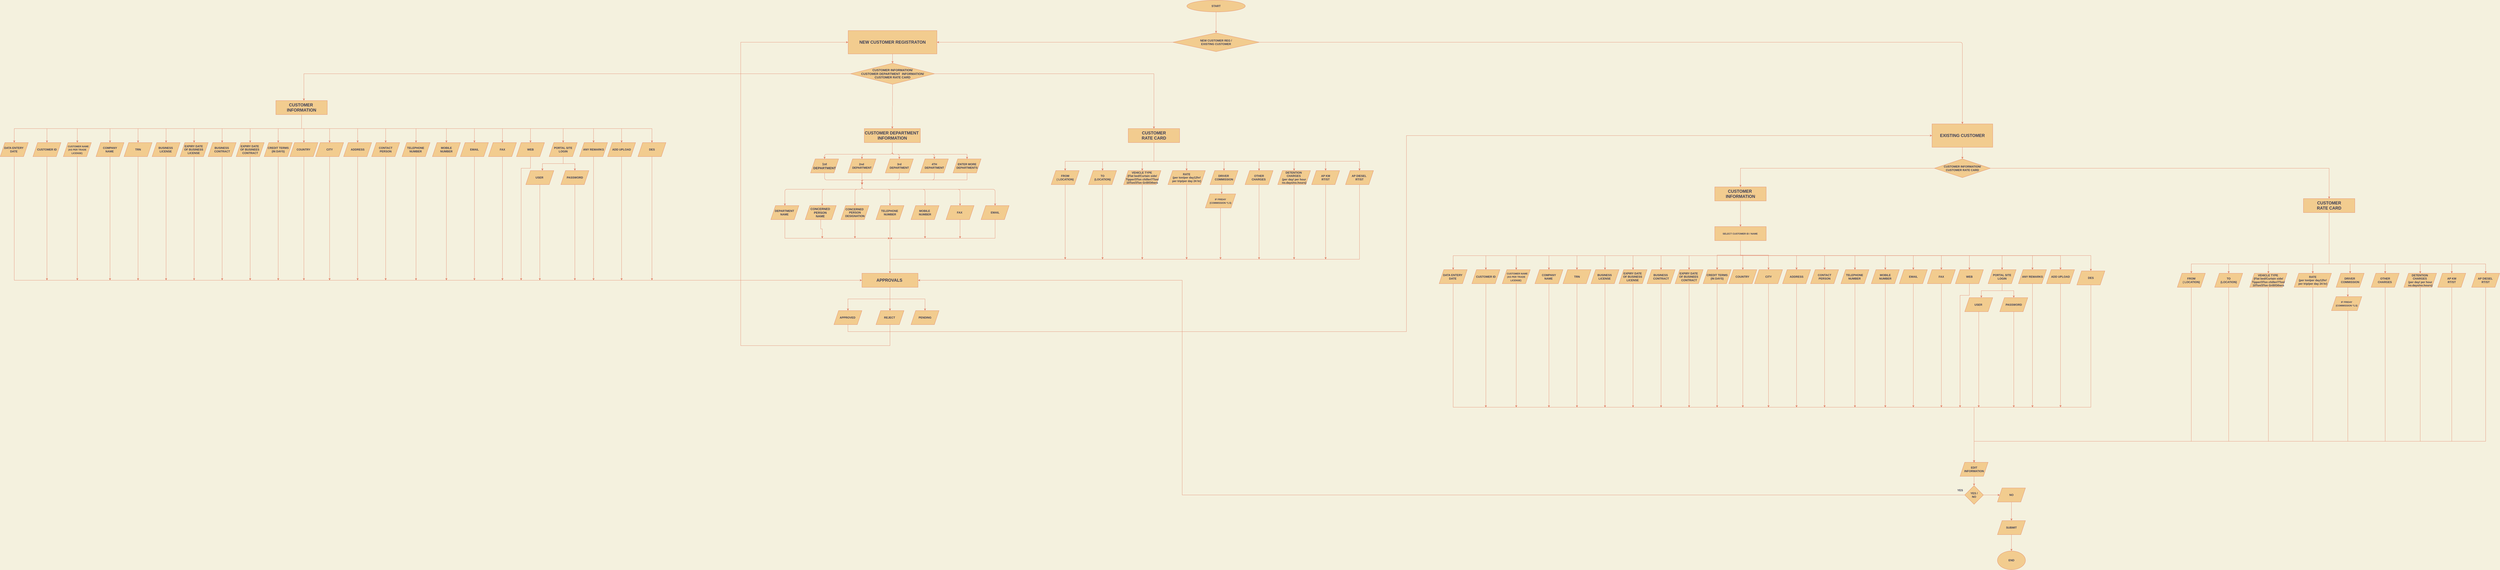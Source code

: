<mxfile version="13.9.9" type="device"><diagram id="d9zrsZ1z3zvxhc82iVjs" name="Page-1"><mxGraphModel dx="7314" dy="2104" grid="1" gridSize="11" guides="1" tooltips="1" connect="1" arrows="1" fold="1" page="1" pageScale="1" pageWidth="850" pageHeight="1100" background="#F4F1DE" math="0" shadow="0"><root><mxCell id="0"/><mxCell id="1" parent="0"/><mxCell id="ghXf2CkRrTjOQXswDrar-3" value="" style="edgeStyle=orthogonalEdgeStyle;curved=0;rounded=1;sketch=0;orthogonalLoop=1;jettySize=auto;html=1;fontStyle=1;labelBackgroundColor=#F4F1DE;strokeColor=#E07A5F;fontColor=#393C56;" parent="1" source="ghXf2CkRrTjOQXswDrar-1" target="ghXf2CkRrTjOQXswDrar-2" edge="1"><mxGeometry relative="1" as="geometry"/></mxCell><mxCell id="ghXf2CkRrTjOQXswDrar-1" value="START" style="ellipse;whiteSpace=wrap;html=1;rounded=0;sketch=0;fontStyle=1;fillColor=#F2CC8F;strokeColor=#E07A5F;fontColor=#393C56;" parent="1" vertex="1"><mxGeometry x="1590" y="20" width="250" height="50" as="geometry"/></mxCell><mxCell id="ghXf2CkRrTjOQXswDrar-6" style="edgeStyle=orthogonalEdgeStyle;curved=0;rounded=1;sketch=0;orthogonalLoop=1;jettySize=auto;html=1;fontStyle=1;labelBackgroundColor=#F4F1DE;strokeColor=#E07A5F;fontColor=#393C56;" parent="1" source="ghXf2CkRrTjOQXswDrar-2" target="ghXf2CkRrTjOQXswDrar-5" edge="1"><mxGeometry relative="1" as="geometry"/></mxCell><mxCell id="ghXf2CkRrTjOQXswDrar-7" style="edgeStyle=orthogonalEdgeStyle;curved=0;rounded=1;sketch=0;orthogonalLoop=1;jettySize=auto;html=1;entryX=1;entryY=0.5;entryDx=0;entryDy=0;fontStyle=1;labelBackgroundColor=#F4F1DE;strokeColor=#E07A5F;fontColor=#393C56;" parent="1" source="ghXf2CkRrTjOQXswDrar-2" target="ghXf2CkRrTjOQXswDrar-4" edge="1"><mxGeometry relative="1" as="geometry"/></mxCell><mxCell id="ghXf2CkRrTjOQXswDrar-2" value="&lt;font style=&quot;font-size: 12px&quot;&gt;NEW CUSTOMER REG /&lt;br&gt;EXISTING CUSTOMER&lt;/font&gt;" style="rhombus;whiteSpace=wrap;html=1;rounded=0;sketch=0;fontStyle=1;fillColor=#F2CC8F;strokeColor=#E07A5F;fontColor=#393C56;" parent="1" vertex="1"><mxGeometry x="1530" y="160" width="370" height="80" as="geometry"/></mxCell><mxCell id="ghXf2CkRrTjOQXswDrar-11" style="edgeStyle=orthogonalEdgeStyle;curved=0;rounded=1;sketch=0;orthogonalLoop=1;jettySize=auto;html=1;fontStyle=1;labelBackgroundColor=#F4F1DE;strokeColor=#E07A5F;fontColor=#393C56;" parent="1" source="k_C_XD6PgG0pHvW3aRgU-52" target="ghXf2CkRrTjOQXswDrar-19" edge="1"><mxGeometry relative="1" as="geometry"><mxPoint x="190" y="290" as="targetPoint"/></mxGeometry></mxCell><mxCell id="k_C_XD6PgG0pHvW3aRgU-54" style="edgeStyle=orthogonalEdgeStyle;rounded=0;orthogonalLoop=1;jettySize=auto;html=1;entryX=0.5;entryY=0;entryDx=0;entryDy=0;fontStyle=1;labelBackgroundColor=#F4F1DE;strokeColor=#E07A5F;fontColor=#393C56;" parent="1" source="ghXf2CkRrTjOQXswDrar-4" target="k_C_XD6PgG0pHvW3aRgU-52" edge="1"><mxGeometry relative="1" as="geometry"/></mxCell><mxCell id="ghXf2CkRrTjOQXswDrar-4" value="&lt;font style=&quot;font-size: 18px&quot;&gt;NEW CUSTOMER REGISTRATON&lt;/font&gt;" style="rounded=0;whiteSpace=wrap;html=1;sketch=0;fontStyle=1;fillColor=#F2CC8F;strokeColor=#E07A5F;fontColor=#393C56;" parent="1" vertex="1"><mxGeometry x="140" y="150" width="380" height="100" as="geometry"/></mxCell><mxCell id="k_C_XD6PgG0pHvW3aRgU-48" value="" style="edgeStyle=orthogonalEdgeStyle;rounded=0;orthogonalLoop=1;jettySize=auto;html=1;fontStyle=1;labelBackgroundColor=#F4F1DE;strokeColor=#E07A5F;fontColor=#393C56;" parent="1" source="ghXf2CkRrTjOQXswDrar-5" target="k_C_XD6PgG0pHvW3aRgU-47" edge="1"><mxGeometry relative="1" as="geometry"/></mxCell><mxCell id="ghXf2CkRrTjOQXswDrar-5" value="&lt;font style=&quot;font-size: 18px&quot;&gt;EXISTING CUSTOMER&lt;/font&gt;" style="rounded=0;whiteSpace=wrap;html=1;sketch=0;fontStyle=1;fillColor=#F2CC8F;strokeColor=#E07A5F;fontColor=#393C56;" parent="1" vertex="1"><mxGeometry x="4780" y="550" width="260" height="100" as="geometry"/></mxCell><mxCell id="DsX0OoS5QI3Fj8tRj0Km-17" style="edgeStyle=orthogonalEdgeStyle;rounded=0;orthogonalLoop=1;jettySize=auto;html=1;fontStyle=1;labelBackgroundColor=#F4F1DE;strokeColor=#E07A5F;fontColor=#393C56;" parent="1" source="ghXf2CkRrTjOQXswDrar-15" target="ghXf2CkRrTjOQXswDrar-23" edge="1"><mxGeometry relative="1" as="geometry"/></mxCell><mxCell id="DsX0OoS5QI3Fj8tRj0Km-18" style="edgeStyle=orthogonalEdgeStyle;rounded=0;orthogonalLoop=1;jettySize=auto;html=1;entryX=0.5;entryY=0;entryDx=0;entryDy=0;fontStyle=1;labelBackgroundColor=#F4F1DE;strokeColor=#E07A5F;fontColor=#393C56;" parent="1" source="ghXf2CkRrTjOQXswDrar-15" target="ghXf2CkRrTjOQXswDrar-36" edge="1"><mxGeometry relative="1" as="geometry"/></mxCell><mxCell id="DsX0OoS5QI3Fj8tRj0Km-19" style="edgeStyle=orthogonalEdgeStyle;rounded=0;orthogonalLoop=1;jettySize=auto;html=1;fontStyle=1;labelBackgroundColor=#F4F1DE;strokeColor=#E07A5F;fontColor=#393C56;" parent="1" source="ghXf2CkRrTjOQXswDrar-15" target="ghXf2CkRrTjOQXswDrar-24" edge="1"><mxGeometry relative="1" as="geometry"/></mxCell><mxCell id="DsX0OoS5QI3Fj8tRj0Km-20" style="edgeStyle=orthogonalEdgeStyle;rounded=0;orthogonalLoop=1;jettySize=auto;html=1;fontStyle=1;labelBackgroundColor=#F4F1DE;strokeColor=#E07A5F;fontColor=#393C56;" parent="1" source="ghXf2CkRrTjOQXswDrar-15" target="ghXf2CkRrTjOQXswDrar-25" edge="1"><mxGeometry relative="1" as="geometry"><Array as="points"><mxPoint x="-2200" y="570"/><mxPoint x="-1960" y="570"/></Array></mxGeometry></mxCell><mxCell id="DsX0OoS5QI3Fj8tRj0Km-21" style="edgeStyle=orthogonalEdgeStyle;rounded=0;orthogonalLoop=1;jettySize=auto;html=1;entryX=0.5;entryY=0;entryDx=0;entryDy=0;fontStyle=1;labelBackgroundColor=#F4F1DE;strokeColor=#E07A5F;fontColor=#393C56;" parent="1" source="ghXf2CkRrTjOQXswDrar-15" target="ghXf2CkRrTjOQXswDrar-37" edge="1"><mxGeometry relative="1" as="geometry"><Array as="points"><mxPoint x="-2200" y="570"/><mxPoint x="-1840" y="570"/></Array></mxGeometry></mxCell><mxCell id="DsX0OoS5QI3Fj8tRj0Km-22" style="edgeStyle=orthogonalEdgeStyle;rounded=0;orthogonalLoop=1;jettySize=auto;html=1;entryX=0.5;entryY=0;entryDx=0;entryDy=0;fontStyle=1;labelBackgroundColor=#F4F1DE;strokeColor=#E07A5F;fontColor=#393C56;" parent="1" source="ghXf2CkRrTjOQXswDrar-15" target="ghXf2CkRrTjOQXswDrar-26" edge="1"><mxGeometry relative="1" as="geometry"><Array as="points"><mxPoint x="-2200" y="570"/><mxPoint x="-1710" y="570"/></Array></mxGeometry></mxCell><mxCell id="DsX0OoS5QI3Fj8tRj0Km-23" style="edgeStyle=orthogonalEdgeStyle;rounded=0;orthogonalLoop=1;jettySize=auto;html=1;entryX=0.5;entryY=0;entryDx=0;entryDy=0;fontStyle=1;labelBackgroundColor=#F4F1DE;strokeColor=#E07A5F;fontColor=#393C56;" parent="1" source="ghXf2CkRrTjOQXswDrar-15" target="ghXf2CkRrTjOQXswDrar-27" edge="1"><mxGeometry relative="1" as="geometry"><Array as="points"><mxPoint x="-2200" y="570"/><mxPoint x="-1580" y="570"/></Array></mxGeometry></mxCell><mxCell id="DsX0OoS5QI3Fj8tRj0Km-24" style="edgeStyle=orthogonalEdgeStyle;rounded=0;orthogonalLoop=1;jettySize=auto;html=1;fontStyle=1;labelBackgroundColor=#F4F1DE;strokeColor=#E07A5F;fontColor=#393C56;" parent="1" source="ghXf2CkRrTjOQXswDrar-15" target="ghXf2CkRrTjOQXswDrar-28" edge="1"><mxGeometry relative="1" as="geometry"><Array as="points"><mxPoint x="-2200" y="570"/><mxPoint x="-1460" y="570"/></Array></mxGeometry></mxCell><mxCell id="DsX0OoS5QI3Fj8tRj0Km-25" style="edgeStyle=orthogonalEdgeStyle;rounded=0;orthogonalLoop=1;jettySize=auto;html=1;fontStyle=1;labelBackgroundColor=#F4F1DE;strokeColor=#E07A5F;fontColor=#393C56;" parent="1" source="ghXf2CkRrTjOQXswDrar-15" target="ghXf2CkRrTjOQXswDrar-29" edge="1"><mxGeometry relative="1" as="geometry"><Array as="points"><mxPoint x="-2200" y="570"/><mxPoint x="-1340" y="570"/></Array></mxGeometry></mxCell><mxCell id="DsX0OoS5QI3Fj8tRj0Km-26" style="edgeStyle=orthogonalEdgeStyle;rounded=0;orthogonalLoop=1;jettySize=auto;html=1;fontStyle=1;labelBackgroundColor=#F4F1DE;strokeColor=#E07A5F;fontColor=#393C56;" parent="1" target="ghXf2CkRrTjOQXswDrar-30" edge="1"><mxGeometry relative="1" as="geometry"><mxPoint x="-2200" y="500" as="sourcePoint"/><mxPoint x="-1220" y="620" as="targetPoint"/><Array as="points"><mxPoint x="-2200" y="570"/><mxPoint x="-1220" y="570"/></Array></mxGeometry></mxCell><mxCell id="DsX0OoS5QI3Fj8tRj0Km-27" style="edgeStyle=orthogonalEdgeStyle;rounded=0;orthogonalLoop=1;jettySize=auto;html=1;entryX=0.5;entryY=0;entryDx=0;entryDy=0;fontStyle=1;labelBackgroundColor=#F4F1DE;strokeColor=#E07A5F;fontColor=#393C56;" parent="1" source="ghXf2CkRrTjOQXswDrar-15" target="ghXf2CkRrTjOQXswDrar-35" edge="1"><mxGeometry relative="1" as="geometry"><Array as="points"><mxPoint x="-2200" y="570"/><mxPoint x="-2420" y="570"/></Array></mxGeometry></mxCell><mxCell id="DsX0OoS5QI3Fj8tRj0Km-28" style="edgeStyle=orthogonalEdgeStyle;rounded=0;orthogonalLoop=1;jettySize=auto;html=1;fontStyle=1;labelBackgroundColor=#F4F1DE;strokeColor=#E07A5F;fontColor=#393C56;" parent="1" source="ghXf2CkRrTjOQXswDrar-15" target="ghXf2CkRrTjOQXswDrar-34" edge="1"><mxGeometry relative="1" as="geometry"><Array as="points"><mxPoint x="-2200" y="570"/><mxPoint x="-2540" y="570"/></Array></mxGeometry></mxCell><mxCell id="DsX0OoS5QI3Fj8tRj0Km-29" style="edgeStyle=orthogonalEdgeStyle;rounded=0;orthogonalLoop=1;jettySize=auto;html=1;fontStyle=1;labelBackgroundColor=#F4F1DE;strokeColor=#E07A5F;fontColor=#393C56;" parent="1" source="ghXf2CkRrTjOQXswDrar-15" target="ghXf2CkRrTjOQXswDrar-33" edge="1"><mxGeometry relative="1" as="geometry"><Array as="points"><mxPoint x="-2200" y="570"/><mxPoint x="-2660" y="570"/></Array></mxGeometry></mxCell><mxCell id="DsX0OoS5QI3Fj8tRj0Km-30" style="edgeStyle=orthogonalEdgeStyle;rounded=0;orthogonalLoop=1;jettySize=auto;html=1;entryX=0.5;entryY=0;entryDx=0;entryDy=0;fontStyle=1;labelBackgroundColor=#F4F1DE;strokeColor=#E07A5F;fontColor=#393C56;" parent="1" source="ghXf2CkRrTjOQXswDrar-15" target="ghXf2CkRrTjOQXswDrar-32" edge="1"><mxGeometry relative="1" as="geometry"><Array as="points"><mxPoint x="-2200" y="570"/><mxPoint x="-2780" y="570"/></Array></mxGeometry></mxCell><mxCell id="DsX0OoS5QI3Fj8tRj0Km-31" style="edgeStyle=orthogonalEdgeStyle;rounded=0;orthogonalLoop=1;jettySize=auto;html=1;fontStyle=1;labelBackgroundColor=#F4F1DE;strokeColor=#E07A5F;fontColor=#393C56;" parent="1" source="ghXf2CkRrTjOQXswDrar-15" target="ghXf2CkRrTjOQXswDrar-31" edge="1"><mxGeometry relative="1" as="geometry"><Array as="points"><mxPoint x="-2200" y="570"/><mxPoint x="-2900" y="570"/></Array></mxGeometry></mxCell><mxCell id="DsX0OoS5QI3Fj8tRj0Km-32" style="edgeStyle=orthogonalEdgeStyle;rounded=0;orthogonalLoop=1;jettySize=auto;html=1;entryX=0.5;entryY=0;entryDx=0;entryDy=0;fontStyle=1;labelBackgroundColor=#F4F1DE;strokeColor=#E07A5F;fontColor=#393C56;" parent="1" source="ghXf2CkRrTjOQXswDrar-15" target="ghXf2CkRrTjOQXswDrar-22" edge="1"><mxGeometry relative="1" as="geometry"><Array as="points"><mxPoint x="-2200" y="570"/><mxPoint x="-3020" y="570"/></Array></mxGeometry></mxCell><mxCell id="DsX0OoS5QI3Fj8tRj0Km-33" style="edgeStyle=orthogonalEdgeStyle;rounded=0;orthogonalLoop=1;jettySize=auto;html=1;entryX=0.5;entryY=0;entryDx=0;entryDy=0;fontStyle=1;labelBackgroundColor=#F4F1DE;strokeColor=#E07A5F;fontColor=#393C56;" parent="1" source="ghXf2CkRrTjOQXswDrar-15" target="ghXf2CkRrTjOQXswDrar-21" edge="1"><mxGeometry relative="1" as="geometry"><Array as="points"><mxPoint x="-2200" y="570"/><mxPoint x="-3160" y="570"/></Array></mxGeometry></mxCell><mxCell id="DsX0OoS5QI3Fj8tRj0Km-34" style="edgeStyle=orthogonalEdgeStyle;rounded=0;orthogonalLoop=1;jettySize=auto;html=1;entryX=0.5;entryY=0;entryDx=0;entryDy=0;fontStyle=1;labelBackgroundColor=#F4F1DE;strokeColor=#E07A5F;fontColor=#393C56;" parent="1" source="ghXf2CkRrTjOQXswDrar-15" target="ghXf2CkRrTjOQXswDrar-20" edge="1"><mxGeometry relative="1" as="geometry"><Array as="points"><mxPoint x="-2200" y="570"/><mxPoint x="-3290" y="570"/></Array></mxGeometry></mxCell><mxCell id="DsX0OoS5QI3Fj8tRj0Km-35" style="edgeStyle=orthogonalEdgeStyle;rounded=0;orthogonalLoop=1;jettySize=auto;html=1;entryX=0.5;entryY=0;entryDx=0;entryDy=0;fontStyle=1;labelBackgroundColor=#F4F1DE;strokeColor=#E07A5F;fontColor=#393C56;" parent="1" source="ghXf2CkRrTjOQXswDrar-15" target="ghXf2CkRrTjOQXswDrar-18" edge="1"><mxGeometry relative="1" as="geometry"><Array as="points"><mxPoint x="-2200" y="570"/><mxPoint x="-3430" y="570"/></Array></mxGeometry></mxCell><mxCell id="DsX0OoS5QI3Fj8tRj0Km-53" style="edgeStyle=orthogonalEdgeStyle;rounded=0;orthogonalLoop=1;jettySize=auto;html=1;fontStyle=1;labelBackgroundColor=#F4F1DE;strokeColor=#E07A5F;fontColor=#393C56;" parent="1" source="ghXf2CkRrTjOQXswDrar-15" target="DsX0OoS5QI3Fj8tRj0Km-47" edge="1"><mxGeometry relative="1" as="geometry"><Array as="points"><mxPoint x="-2200" y="570"/><mxPoint x="-1080" y="570"/></Array></mxGeometry></mxCell><mxCell id="k_C_XD6PgG0pHvW3aRgU-81" style="edgeStyle=orthogonalEdgeStyle;rounded=0;orthogonalLoop=1;jettySize=auto;html=1;entryX=0.5;entryY=0;entryDx=0;entryDy=0;fontStyle=1;labelBackgroundColor=#F4F1DE;strokeColor=#E07A5F;fontColor=#393C56;" parent="1" source="ghXf2CkRrTjOQXswDrar-15" target="k_C_XD6PgG0pHvW3aRgU-80" edge="1"><mxGeometry relative="1" as="geometry"><Array as="points"><mxPoint x="-2200" y="570"/><mxPoint x="-950" y="570"/></Array></mxGeometry></mxCell><mxCell id="bnGW89qpK57w74XFgN8l-2" style="edgeStyle=orthogonalEdgeStyle;rounded=0;orthogonalLoop=1;jettySize=auto;html=1;fontStyle=1;labelBackgroundColor=#F4F1DE;strokeColor=#E07A5F;fontColor=#393C56;" parent="1" source="ghXf2CkRrTjOQXswDrar-15" target="bnGW89qpK57w74XFgN8l-1" edge="1"><mxGeometry relative="1" as="geometry"><Array as="points"><mxPoint x="-2200" y="570"/><mxPoint x="-830" y="570"/></Array></mxGeometry></mxCell><mxCell id="c1jzrHBBLkXOeEuW2nzM-2" style="edgeStyle=orthogonalEdgeStyle;rounded=0;orthogonalLoop=1;jettySize=auto;html=1;fontStyle=1;labelBackgroundColor=#F4F1DE;strokeColor=#E07A5F;fontColor=#393C56;" parent="1" source="ghXf2CkRrTjOQXswDrar-15" target="c1jzrHBBLkXOeEuW2nzM-1" edge="1"><mxGeometry relative="1" as="geometry"><Array as="points"><mxPoint x="-2200" y="570"/><mxPoint x="-700" y="570"/></Array></mxGeometry></mxCell><mxCell id="ghXf2CkRrTjOQXswDrar-15" value="&lt;font style=&quot;font-size: 18px&quot;&gt;CUSTOMER&amp;nbsp;&lt;br&gt;INFORMATION&lt;/font&gt;" style="rounded=0;whiteSpace=wrap;html=1;sketch=0;fontStyle=1;fillColor=#F2CC8F;strokeColor=#E07A5F;fontColor=#393C56;" parent="1" vertex="1"><mxGeometry x="-2310" y="450" width="220" height="60" as="geometry"/></mxCell><mxCell id="k_C_XD6PgG0pHvW3aRgU-59" style="edgeStyle=orthogonalEdgeStyle;rounded=0;orthogonalLoop=1;jettySize=auto;html=1;entryX=0;entryY=0.5;entryDx=0;entryDy=0;fontStyle=1;labelBackgroundColor=#F4F1DE;strokeColor=#E07A5F;fontColor=#393C56;" parent="1" source="ghXf2CkRrTjOQXswDrar-18" target="k_C_XD6PgG0pHvW3aRgU-1" edge="1"><mxGeometry relative="1" as="geometry"><Array as="points"><mxPoint x="-3430" y="1220"/></Array></mxGeometry></mxCell><mxCell id="ghXf2CkRrTjOQXswDrar-18" value="DATA ENTERY&amp;nbsp;&lt;br&gt;DATE&amp;nbsp;" style="shape=parallelogram;perimeter=parallelogramPerimeter;whiteSpace=wrap;html=1;fixedSize=1;rounded=0;sketch=0;fontStyle=1;fillColor=#F2CC8F;strokeColor=#E07A5F;fontColor=#393C56;" parent="1" vertex="1"><mxGeometry x="-3490" y="630" width="120" height="60" as="geometry"/></mxCell><mxCell id="ghXf2CkRrTjOQXswDrar-66" style="edgeStyle=orthogonalEdgeStyle;curved=0;rounded=1;sketch=0;orthogonalLoop=1;jettySize=auto;html=1;fontStyle=1;labelBackgroundColor=#F4F1DE;strokeColor=#E07A5F;fontColor=#393C56;" parent="1" source="ghXf2CkRrTjOQXswDrar-19" target="ghXf2CkRrTjOQXswDrar-47" edge="1"><mxGeometry relative="1" as="geometry"><Array as="points"><mxPoint x="329" y="680"/><mxPoint x="39" y="680"/></Array></mxGeometry></mxCell><mxCell id="ghXf2CkRrTjOQXswDrar-67" style="edgeStyle=orthogonalEdgeStyle;curved=0;rounded=1;sketch=0;orthogonalLoop=1;jettySize=auto;html=1;entryX=0.5;entryY=0;entryDx=0;entryDy=0;fontStyle=1;labelBackgroundColor=#F4F1DE;strokeColor=#E07A5F;fontColor=#393C56;" parent="1" source="ghXf2CkRrTjOQXswDrar-19" target="ghXf2CkRrTjOQXswDrar-48" edge="1"><mxGeometry relative="1" as="geometry"><Array as="points"><mxPoint x="329" y="680"/><mxPoint x="199" y="680"/></Array></mxGeometry></mxCell><mxCell id="ghXf2CkRrTjOQXswDrar-68" style="edgeStyle=orthogonalEdgeStyle;curved=0;rounded=1;sketch=0;orthogonalLoop=1;jettySize=auto;html=1;fontStyle=1;labelBackgroundColor=#F4F1DE;strokeColor=#E07A5F;fontColor=#393C56;" parent="1" source="ghXf2CkRrTjOQXswDrar-19" target="ghXf2CkRrTjOQXswDrar-49" edge="1"><mxGeometry relative="1" as="geometry"><Array as="points"><mxPoint x="329" y="680"/><mxPoint x="359" y="680"/></Array></mxGeometry></mxCell><mxCell id="ghXf2CkRrTjOQXswDrar-69" style="edgeStyle=orthogonalEdgeStyle;curved=0;rounded=1;sketch=0;orthogonalLoop=1;jettySize=auto;html=1;fontStyle=1;labelBackgroundColor=#F4F1DE;strokeColor=#E07A5F;fontColor=#393C56;" parent="1" source="ghXf2CkRrTjOQXswDrar-19" target="ghXf2CkRrTjOQXswDrar-50" edge="1"><mxGeometry relative="1" as="geometry"><Array as="points"><mxPoint x="329" y="680"/><mxPoint x="509" y="680"/></Array></mxGeometry></mxCell><mxCell id="bnGW89qpK57w74XFgN8l-5" style="edgeStyle=orthogonalEdgeStyle;rounded=0;orthogonalLoop=1;jettySize=auto;html=1;fontStyle=1;labelBackgroundColor=#F4F1DE;strokeColor=#E07A5F;fontColor=#393C56;" parent="1" source="ghXf2CkRrTjOQXswDrar-19" target="bnGW89qpK57w74XFgN8l-4" edge="1"><mxGeometry relative="1" as="geometry"><Array as="points"><mxPoint x="329" y="680"/><mxPoint x="649" y="680"/></Array></mxGeometry></mxCell><mxCell id="ghXf2CkRrTjOQXswDrar-19" value="&lt;font style=&quot;font-size: 18px&quot;&gt;CUSTOMER DEPARTMENT&amp;nbsp;&lt;br&gt;INFORMATION&lt;/font&gt;" style="rounded=0;whiteSpace=wrap;html=1;sketch=0;fontStyle=1;fillColor=#F2CC8F;strokeColor=#E07A5F;fontColor=#393C56;" parent="1" vertex="1"><mxGeometry x="209" y="570" width="240" height="60" as="geometry"/></mxCell><mxCell id="k_C_XD6PgG0pHvW3aRgU-60" style="edgeStyle=orthogonalEdgeStyle;rounded=0;orthogonalLoop=1;jettySize=auto;html=1;fontStyle=1;labelBackgroundColor=#F4F1DE;strokeColor=#E07A5F;fontColor=#393C56;" parent="1" source="ghXf2CkRrTjOQXswDrar-20" edge="1"><mxGeometry relative="1" as="geometry"><mxPoint x="-3290" y="1220" as="targetPoint"/></mxGeometry></mxCell><mxCell id="ghXf2CkRrTjOQXswDrar-20" value="CUSTOMER ID" style="shape=parallelogram;perimeter=parallelogramPerimeter;whiteSpace=wrap;html=1;fixedSize=1;rounded=0;sketch=0;fontStyle=1;fillColor=#F2CC8F;strokeColor=#E07A5F;fontColor=#393C56;" parent="1" vertex="1"><mxGeometry x="-3350" y="630" width="120" height="60" as="geometry"/></mxCell><mxCell id="k_C_XD6PgG0pHvW3aRgU-61" style="edgeStyle=orthogonalEdgeStyle;rounded=0;orthogonalLoop=1;jettySize=auto;html=1;fontStyle=1;labelBackgroundColor=#F4F1DE;strokeColor=#E07A5F;fontColor=#393C56;" parent="1" source="ghXf2CkRrTjOQXswDrar-21" edge="1"><mxGeometry relative="1" as="geometry"><mxPoint x="-3160" y="1220" as="targetPoint"/></mxGeometry></mxCell><mxCell id="ghXf2CkRrTjOQXswDrar-21" value="&lt;font style=&quot;font-size: 10px&quot;&gt;&amp;nbsp; &amp;nbsp;CUSTOMER NAME&lt;br&gt;(AS PER TRADE LICENSE)&amp;nbsp;&lt;/font&gt;" style="shape=parallelogram;perimeter=parallelogramPerimeter;whiteSpace=wrap;html=1;fixedSize=1;rounded=0;sketch=0;fontStyle=1;fillColor=#F2CC8F;strokeColor=#E07A5F;fontColor=#393C56;" parent="1" vertex="1"><mxGeometry x="-3220" y="630" width="120" height="60" as="geometry"/></mxCell><mxCell id="k_C_XD6PgG0pHvW3aRgU-62" style="edgeStyle=orthogonalEdgeStyle;rounded=0;orthogonalLoop=1;jettySize=auto;html=1;fontStyle=1;labelBackgroundColor=#F4F1DE;strokeColor=#E07A5F;fontColor=#393C56;" parent="1" source="ghXf2CkRrTjOQXswDrar-22" edge="1"><mxGeometry relative="1" as="geometry"><mxPoint x="-3020" y="1220" as="targetPoint"/></mxGeometry></mxCell><mxCell id="ghXf2CkRrTjOQXswDrar-22" value="COMPANY &lt;br&gt;NAME&amp;nbsp;" style="shape=parallelogram;perimeter=parallelogramPerimeter;whiteSpace=wrap;html=1;fixedSize=1;rounded=0;sketch=0;fontStyle=1;fillColor=#F2CC8F;strokeColor=#E07A5F;fontColor=#393C56;" parent="1" vertex="1"><mxGeometry x="-3080" y="630" width="120" height="60" as="geometry"/></mxCell><mxCell id="k_C_XD6PgG0pHvW3aRgU-69" style="edgeStyle=orthogonalEdgeStyle;rounded=0;orthogonalLoop=1;jettySize=auto;html=1;fontStyle=1;labelBackgroundColor=#F4F1DE;strokeColor=#E07A5F;fontColor=#393C56;" parent="1" source="ghXf2CkRrTjOQXswDrar-23" edge="1"><mxGeometry relative="1" as="geometry"><mxPoint x="-2190" y="1220" as="targetPoint"/></mxGeometry></mxCell><mxCell id="ghXf2CkRrTjOQXswDrar-23" value="COUNTRY&amp;nbsp;&lt;span style=&quot;color: rgba(0 , 0 , 0 , 0) ; font-family: monospace ; font-size: 0px&quot;&gt;%3CmxGraphModel%3E%3Croot%3E%3CmxCell%20id%3D%220%22%2F%3E%3CmxCell%20id%3D%221%22%20parent%3D%220%22%2F%3E%3CmxCell%20id%3D%222%22%20value%3D%22%22%20style%3D%22shape%3Dparallelogram%3Bperimeter%3DparallelogramPerimeter%3BwhiteSpace%3Dwrap%3Bhtml%3D1%3BfixedSize%3D1%3Brounded%3D0%3Bsketch%3D0%3B%22%20vertex%3D%221%22%20parent%3D%221%22%3E%3CmxGeometry%20x%3D%22-90%22%20y%3D%22410%22%20width%3D%22120%22%20height%3D%2260%22%20as%3D%22geometry%22%2F%3E%3C%2FmxCell%3E%3C%2Froot%3E%3C%2FmxGraphModel%3E&lt;/span&gt;" style="shape=parallelogram;perimeter=parallelogramPerimeter;whiteSpace=wrap;html=1;fixedSize=1;rounded=0;sketch=0;fontStyle=1;fillColor=#F2CC8F;strokeColor=#E07A5F;fontColor=#393C56;" parent="1" vertex="1"><mxGeometry x="-2250" y="630" width="120" height="60" as="geometry"/></mxCell><mxCell id="k_C_XD6PgG0pHvW3aRgU-70" style="edgeStyle=orthogonalEdgeStyle;rounded=0;orthogonalLoop=1;jettySize=auto;html=1;fontStyle=1;labelBackgroundColor=#F4F1DE;strokeColor=#E07A5F;fontColor=#393C56;" parent="1" source="ghXf2CkRrTjOQXswDrar-24" edge="1"><mxGeometry relative="1" as="geometry"><mxPoint x="-2080" y="1220" as="targetPoint"/></mxGeometry></mxCell><mxCell id="ghXf2CkRrTjOQXswDrar-24" value="CITY" style="shape=parallelogram;perimeter=parallelogramPerimeter;whiteSpace=wrap;html=1;fixedSize=1;rounded=0;sketch=0;fontStyle=1;fillColor=#F2CC8F;strokeColor=#E07A5F;fontColor=#393C56;" parent="1" vertex="1"><mxGeometry x="-2140" y="630" width="120" height="60" as="geometry"/></mxCell><mxCell id="k_C_XD6PgG0pHvW3aRgU-71" style="edgeStyle=orthogonalEdgeStyle;rounded=0;orthogonalLoop=1;jettySize=auto;html=1;fontStyle=1;labelBackgroundColor=#F4F1DE;strokeColor=#E07A5F;fontColor=#393C56;" parent="1" source="ghXf2CkRrTjOQXswDrar-25" edge="1"><mxGeometry relative="1" as="geometry"><mxPoint x="-1960" y="1220" as="targetPoint"/></mxGeometry></mxCell><mxCell id="ghXf2CkRrTjOQXswDrar-25" value="ADDRESS" style="shape=parallelogram;perimeter=parallelogramPerimeter;whiteSpace=wrap;html=1;fixedSize=1;rounded=0;sketch=0;fontStyle=1;fillColor=#F2CC8F;strokeColor=#E07A5F;fontColor=#393C56;" parent="1" vertex="1"><mxGeometry x="-2020" y="630" width="120" height="60" as="geometry"/></mxCell><mxCell id="k_C_XD6PgG0pHvW3aRgU-73" style="edgeStyle=orthogonalEdgeStyle;rounded=0;orthogonalLoop=1;jettySize=auto;html=1;fontStyle=1;labelBackgroundColor=#F4F1DE;strokeColor=#E07A5F;fontColor=#393C56;" parent="1" source="ghXf2CkRrTjOQXswDrar-26" edge="1"><mxGeometry relative="1" as="geometry"><mxPoint x="-1710" y="1220" as="targetPoint"/></mxGeometry></mxCell><mxCell id="ghXf2CkRrTjOQXswDrar-26" value="TELEPHONE&amp;nbsp;&lt;br&gt;NUMBER&amp;nbsp;&lt;span style=&quot;color: rgba(0 , 0 , 0 , 0) ; font-family: monospace ; font-size: 0px&quot;&gt;%3CmxGraphModel%3E%3Croot%3E%3CmxCell%20id%3D%220%22%2F%3E%3CmxCell%20id%3D%221%22%20parent%3D%220%22%2F%3E%3CmxCell%20id%3D%222%22%20value%3D%22%22%20style%3D%22shape%3Dparallelogram%3Bperimeter%3DparallelogramPerimeter%3BwhiteSpace%3Dwrap%3Bhtml%3D1%3BfixedSize%3D1%3Brounded%3D0%3Bsketch%3D0%3B%22%20vertex%3D%221%22%20parent%3D%221%22%3E%3CmxGeometry%20x%3D%22-90%22%20y%3D%22410%22%20width%3D%22120%22%20height%3D%2260%22%20as%3D%22geometry%22%2F%3E%3C%2FmxCell%3E%3C%2Froot%3E%3C%2FmxGraphModel%3E&lt;/span&gt;&lt;span style=&quot;color: rgba(0 , 0 , 0 , 0) ; font-family: monospace ; font-size: 0px&quot;&gt;%3CmxGraphModel%3E%3Croot%3E%3CmxCell%20id%3D%220%22%2F%3E%3CmxCell%20id%3D%221%22%20parent%3D%220%22%2F%3E%3CmxCell%20id%3D%222%22%20value%3D%22%22%20style%3D%22shape%3Dparallelogram%3Bperimeter%3DparallelogramPerimeter%3BwhiteSpace%3Dwrap%3Bhtml%3D1%3BfixedSize%3D1%3Brounded%3D0%3Bsketch%3D0%3B%22%20vertex%3D%221%22%20parent%3D%221%22%3E%3CmxGeometry%20x%3D%22-90%22%20y%3D%22410%22%20width%3D%22120%22%20height%3D%2260%22%20as%3D%22geometry%22%2F%3E%3C%2FmxCell%3E%3C%2Froot%3E%3C%2FmxGraphModel%3E&lt;/span&gt;" style="shape=parallelogram;perimeter=parallelogramPerimeter;whiteSpace=wrap;html=1;fixedSize=1;rounded=0;sketch=0;fontStyle=1;fillColor=#F2CC8F;strokeColor=#E07A5F;fontColor=#393C56;" parent="1" vertex="1"><mxGeometry x="-1770" y="630" width="120" height="60" as="geometry"/></mxCell><mxCell id="k_C_XD6PgG0pHvW3aRgU-74" style="edgeStyle=orthogonalEdgeStyle;rounded=0;orthogonalLoop=1;jettySize=auto;html=1;fontStyle=1;labelBackgroundColor=#F4F1DE;strokeColor=#E07A5F;fontColor=#393C56;" parent="1" source="ghXf2CkRrTjOQXswDrar-27" edge="1"><mxGeometry relative="1" as="geometry"><mxPoint x="-1580" y="1220" as="targetPoint"/></mxGeometry></mxCell><mxCell id="ghXf2CkRrTjOQXswDrar-27" value="MOBILE &lt;br&gt;NUMBER" style="shape=parallelogram;perimeter=parallelogramPerimeter;whiteSpace=wrap;html=1;fixedSize=1;rounded=0;sketch=0;fontStyle=1;fillColor=#F2CC8F;strokeColor=#E07A5F;fontColor=#393C56;" parent="1" vertex="1"><mxGeometry x="-1640" y="630" width="120" height="60" as="geometry"/></mxCell><mxCell id="k_C_XD6PgG0pHvW3aRgU-75" style="edgeStyle=orthogonalEdgeStyle;rounded=0;orthogonalLoop=1;jettySize=auto;html=1;fontStyle=1;labelBackgroundColor=#F4F1DE;strokeColor=#E07A5F;fontColor=#393C56;" parent="1" source="ghXf2CkRrTjOQXswDrar-28" edge="1"><mxGeometry relative="1" as="geometry"><mxPoint x="-1460" y="1220" as="targetPoint"/></mxGeometry></mxCell><mxCell id="ghXf2CkRrTjOQXswDrar-28" value="EMAIL&lt;span style=&quot;color: rgba(0 , 0 , 0 , 0) ; font-family: monospace ; font-size: 0px&quot;&gt;%3CmxGraphModel%3E%3Croot%3E%3CmxCell%20id%3D%220%22%2F%3E%3CmxCell%20id%3D%221%22%20parent%3D%220%22%2F%3E%3CmxCell%20id%3D%222%22%20value%3D%22%22%20style%3D%22shape%3Dparallelogram%3Bperimeter%3DparallelogramPerimeter%3BwhiteSpace%3Dwrap%3Bhtml%3D1%3BfixedSize%3D1%3Brounded%3D0%3Bsketch%3D0%3B%22%20vertex%3D%221%22%20parent%3D%221%22%3E%3CmxGeometry%20x%3D%22-90%22%20y%3D%22410%22%20width%3D%22120%22%20height%3D%2260%22%20as%3D%22geometry%22%2F%3E%3C%2FmxCell%3E%3C%2Froot%3E%3C%2FmxGraphModel%3E&lt;/span&gt;" style="shape=parallelogram;perimeter=parallelogramPerimeter;whiteSpace=wrap;html=1;fixedSize=1;rounded=0;sketch=0;fontStyle=1;fillColor=#F2CC8F;strokeColor=#E07A5F;fontColor=#393C56;" parent="1" vertex="1"><mxGeometry x="-1520" y="630" width="120" height="60" as="geometry"/></mxCell><mxCell id="k_C_XD6PgG0pHvW3aRgU-76" style="edgeStyle=orthogonalEdgeStyle;rounded=0;orthogonalLoop=1;jettySize=auto;html=1;fontStyle=1;labelBackgroundColor=#F4F1DE;strokeColor=#E07A5F;fontColor=#393C56;" parent="1" source="ghXf2CkRrTjOQXswDrar-29" edge="1"><mxGeometry relative="1" as="geometry"><mxPoint x="-1340" y="1220" as="targetPoint"/></mxGeometry></mxCell><mxCell id="ghXf2CkRrTjOQXswDrar-29" value="FAX" style="shape=parallelogram;perimeter=parallelogramPerimeter;whiteSpace=wrap;html=1;fixedSize=1;rounded=0;sketch=0;fontStyle=1;fillColor=#F2CC8F;strokeColor=#E07A5F;fontColor=#393C56;" parent="1" vertex="1"><mxGeometry x="-1400" y="630" width="120" height="60" as="geometry"/></mxCell><mxCell id="k_C_XD6PgG0pHvW3aRgU-77" style="edgeStyle=orthogonalEdgeStyle;rounded=0;orthogonalLoop=1;jettySize=auto;html=1;fontStyle=1;labelBackgroundColor=#F4F1DE;strokeColor=#E07A5F;fontColor=#393C56;" parent="1" source="ghXf2CkRrTjOQXswDrar-30" edge="1"><mxGeometry relative="1" as="geometry"><mxPoint x="-1260" y="1220" as="targetPoint"/><Array as="points"><mxPoint x="-1220" y="740"/><mxPoint x="-1260" y="740"/><mxPoint x="-1260" y="1220"/></Array></mxGeometry></mxCell><mxCell id="ghXf2CkRrTjOQXswDrar-30" value="WEB" style="shape=parallelogram;perimeter=parallelogramPerimeter;whiteSpace=wrap;html=1;fixedSize=1;rounded=0;sketch=0;fontStyle=1;fillColor=#F2CC8F;strokeColor=#E07A5F;fontColor=#393C56;" parent="1" vertex="1"><mxGeometry x="-1280" y="630" width="120" height="60" as="geometry"/></mxCell><mxCell id="k_C_XD6PgG0pHvW3aRgU-63" style="edgeStyle=orthogonalEdgeStyle;rounded=0;orthogonalLoop=1;jettySize=auto;html=1;fontStyle=1;labelBackgroundColor=#F4F1DE;strokeColor=#E07A5F;fontColor=#393C56;" parent="1" source="ghXf2CkRrTjOQXswDrar-31" edge="1"><mxGeometry relative="1" as="geometry"><mxPoint x="-2900" y="1220" as="targetPoint"/></mxGeometry></mxCell><mxCell id="ghXf2CkRrTjOQXswDrar-31" value="TRN" style="shape=parallelogram;perimeter=parallelogramPerimeter;whiteSpace=wrap;html=1;fixedSize=1;rounded=0;sketch=0;fontStyle=1;fillColor=#F2CC8F;strokeColor=#E07A5F;fontColor=#393C56;" parent="1" vertex="1"><mxGeometry x="-2960" y="630" width="120" height="60" as="geometry"/></mxCell><mxCell id="k_C_XD6PgG0pHvW3aRgU-64" style="edgeStyle=orthogonalEdgeStyle;rounded=0;orthogonalLoop=1;jettySize=auto;html=1;fontStyle=1;labelBackgroundColor=#F4F1DE;strokeColor=#E07A5F;fontColor=#393C56;" parent="1" source="ghXf2CkRrTjOQXswDrar-32" edge="1"><mxGeometry relative="1" as="geometry"><mxPoint x="-2780" y="1220" as="targetPoint"/></mxGeometry></mxCell><mxCell id="ghXf2CkRrTjOQXswDrar-32" value="BUSINESS&amp;nbsp;&lt;br&gt;LICENSE&amp;nbsp;" style="shape=parallelogram;perimeter=parallelogramPerimeter;whiteSpace=wrap;html=1;fixedSize=1;rounded=0;sketch=0;fontStyle=1;fillColor=#F2CC8F;strokeColor=#E07A5F;fontColor=#393C56;" parent="1" vertex="1"><mxGeometry x="-2840" y="630" width="120" height="60" as="geometry"/></mxCell><mxCell id="k_C_XD6PgG0pHvW3aRgU-65" style="edgeStyle=orthogonalEdgeStyle;rounded=0;orthogonalLoop=1;jettySize=auto;html=1;fontStyle=1;labelBackgroundColor=#F4F1DE;strokeColor=#E07A5F;fontColor=#393C56;" parent="1" source="ghXf2CkRrTjOQXswDrar-33" edge="1"><mxGeometry relative="1" as="geometry"><mxPoint x="-2660" y="1220" as="targetPoint"/></mxGeometry></mxCell><mxCell id="ghXf2CkRrTjOQXswDrar-33" value="EXPIRY DATE&amp;nbsp;&lt;br&gt;OF BUSINESS&amp;nbsp;&lt;br&gt;LICENSE&amp;nbsp;" style="shape=parallelogram;perimeter=parallelogramPerimeter;whiteSpace=wrap;html=1;fixedSize=1;rounded=0;sketch=0;fontStyle=1;fillColor=#F2CC8F;strokeColor=#E07A5F;fontColor=#393C56;" parent="1" vertex="1"><mxGeometry x="-2720" y="630" width="120" height="60" as="geometry"/></mxCell><mxCell id="k_C_XD6PgG0pHvW3aRgU-66" style="edgeStyle=orthogonalEdgeStyle;rounded=0;orthogonalLoop=1;jettySize=auto;html=1;fontStyle=1;labelBackgroundColor=#F4F1DE;strokeColor=#E07A5F;fontColor=#393C56;" parent="1" source="ghXf2CkRrTjOQXswDrar-34" edge="1"><mxGeometry relative="1" as="geometry"><mxPoint x="-2540" y="1220" as="targetPoint"/></mxGeometry></mxCell><mxCell id="ghXf2CkRrTjOQXswDrar-34" value="BUSINESS&amp;nbsp;&lt;br&gt;CONTRACT" style="shape=parallelogram;perimeter=parallelogramPerimeter;whiteSpace=wrap;html=1;fixedSize=1;rounded=0;sketch=0;fontStyle=1;fillColor=#F2CC8F;strokeColor=#E07A5F;fontColor=#393C56;" parent="1" vertex="1"><mxGeometry x="-2600" y="630" width="120" height="60" as="geometry"/></mxCell><mxCell id="k_C_XD6PgG0pHvW3aRgU-67" style="edgeStyle=orthogonalEdgeStyle;rounded=0;orthogonalLoop=1;jettySize=auto;html=1;fontStyle=1;labelBackgroundColor=#F4F1DE;strokeColor=#E07A5F;fontColor=#393C56;" parent="1" source="ghXf2CkRrTjOQXswDrar-35" edge="1"><mxGeometry relative="1" as="geometry"><mxPoint x="-2420" y="1220" as="targetPoint"/></mxGeometry></mxCell><mxCell id="ghXf2CkRrTjOQXswDrar-35" value="EXPIRY DATE&amp;nbsp;&lt;br&gt;OF BUSINEES&amp;nbsp;&lt;br&gt;CONTRACT" style="shape=parallelogram;perimeter=parallelogramPerimeter;whiteSpace=wrap;html=1;fixedSize=1;rounded=0;sketch=0;fontStyle=1;fillColor=#F2CC8F;strokeColor=#E07A5F;fontColor=#393C56;" parent="1" vertex="1"><mxGeometry x="-2480" y="630" width="120" height="60" as="geometry"/></mxCell><mxCell id="k_C_XD6PgG0pHvW3aRgU-68" style="edgeStyle=orthogonalEdgeStyle;rounded=0;orthogonalLoop=1;jettySize=auto;html=1;fontStyle=1;labelBackgroundColor=#F4F1DE;strokeColor=#E07A5F;fontColor=#393C56;" parent="1" source="ghXf2CkRrTjOQXswDrar-36" edge="1"><mxGeometry relative="1" as="geometry"><mxPoint x="-2300" y="1220" as="targetPoint"/></mxGeometry></mxCell><mxCell id="ghXf2CkRrTjOQXswDrar-36" value="CREDIT TERMS&lt;br&gt;(IN DAYS)" style="shape=parallelogram;perimeter=parallelogramPerimeter;whiteSpace=wrap;html=1;fixedSize=1;rounded=0;sketch=0;fontStyle=1;fillColor=#F2CC8F;strokeColor=#E07A5F;fontColor=#393C56;" parent="1" vertex="1"><mxGeometry x="-2360" y="630" width="120" height="60" as="geometry"/></mxCell><mxCell id="k_C_XD6PgG0pHvW3aRgU-72" style="edgeStyle=orthogonalEdgeStyle;rounded=0;orthogonalLoop=1;jettySize=auto;html=1;fontStyle=1;labelBackgroundColor=#F4F1DE;strokeColor=#E07A5F;fontColor=#393C56;" parent="1" source="ghXf2CkRrTjOQXswDrar-37" edge="1"><mxGeometry relative="1" as="geometry"><mxPoint x="-1840" y="1220" as="targetPoint"/></mxGeometry></mxCell><mxCell id="ghXf2CkRrTjOQXswDrar-37" value="CONTACT &lt;br&gt;PERSON" style="shape=parallelogram;perimeter=parallelogramPerimeter;whiteSpace=wrap;html=1;fixedSize=1;rounded=0;sketch=0;fontStyle=1;fillColor=#F2CC8F;strokeColor=#E07A5F;fontColor=#393C56;" parent="1" vertex="1"><mxGeometry x="-1900" y="630" width="120" height="60" as="geometry"/></mxCell><mxCell id="k_C_XD6PgG0pHvW3aRgU-28" style="edgeStyle=orthogonalEdgeStyle;rounded=0;orthogonalLoop=1;jettySize=auto;html=1;fontStyle=1;labelBackgroundColor=#F4F1DE;strokeColor=#E07A5F;fontColor=#393C56;" parent="1" source="ghXf2CkRrTjOQXswDrar-38" edge="1"><mxGeometry relative="1" as="geometry"><mxPoint x="319" y="1040" as="targetPoint"/><Array as="points"><mxPoint x="-131" y="1040"/></Array></mxGeometry></mxCell><mxCell id="ghXf2CkRrTjOQXswDrar-38" value="DEPARTMENT&amp;nbsp;&lt;br&gt;NAME&amp;nbsp;" style="shape=parallelogram;perimeter=parallelogramPerimeter;whiteSpace=wrap;html=1;fixedSize=1;rounded=0;sketch=0;fontStyle=1;fillColor=#F2CC8F;strokeColor=#E07A5F;fontColor=#393C56;" parent="1" vertex="1"><mxGeometry x="-191" y="900" width="120" height="60" as="geometry"/></mxCell><mxCell id="k_C_XD6PgG0pHvW3aRgU-31" style="edgeStyle=orthogonalEdgeStyle;rounded=0;orthogonalLoop=1;jettySize=auto;html=1;fontStyle=1;labelBackgroundColor=#F4F1DE;strokeColor=#E07A5F;fontColor=#393C56;" parent="1" source="ghXf2CkRrTjOQXswDrar-39" edge="1"><mxGeometry relative="1" as="geometry"><mxPoint x="29" y="1040" as="targetPoint"/></mxGeometry></mxCell><mxCell id="ghXf2CkRrTjOQXswDrar-39" value="&lt;font style=&quot;font-size: 13px&quot;&gt;CONCERNED&amp;nbsp;&lt;br&gt;PERSON&amp;nbsp;&lt;br&gt;NAME&amp;nbsp;&lt;/font&gt;" style="shape=parallelogram;perimeter=parallelogramPerimeter;whiteSpace=wrap;html=1;fixedSize=1;rounded=0;sketch=0;fontStyle=1;fillColor=#F2CC8F;strokeColor=#E07A5F;fontColor=#393C56;" parent="1" vertex="1"><mxGeometry x="-44" y="900" width="133" height="60" as="geometry"/></mxCell><mxCell id="k_C_XD6PgG0pHvW3aRgU-25" style="edgeStyle=orthogonalEdgeStyle;rounded=0;orthogonalLoop=1;jettySize=auto;html=1;entryX=0.5;entryY=0;entryDx=0;entryDy=0;fontStyle=1;labelBackgroundColor=#F4F1DE;strokeColor=#E07A5F;fontColor=#393C56;" parent="1" source="ghXf2CkRrTjOQXswDrar-40" target="k_C_XD6PgG0pHvW3aRgU-1" edge="1"><mxGeometry relative="1" as="geometry"/></mxCell><mxCell id="ghXf2CkRrTjOQXswDrar-40" value="TELEPHONE&amp;nbsp;&lt;br&gt;NUMBER&lt;span style=&quot;color: rgba(0 , 0 , 0 , 0) ; font-family: monospace ; font-size: 0px&quot;&gt;%3CmxGraphModel%3E%3Croot%3E%3CmxCell%20id%3D%220%22%2F%3E%3CmxCell%20id%3D%221%22%20parent%3D%220%22%2F%3E%3CmxCell%20id%3D%222%22%20value%3D%22%22%20style%3D%22shape%3Dparallelogram%3Bperimeter%3DparallelogramPerimeter%3BwhiteSpace%3Dwrap%3Bhtml%3D1%3BfixedSize%3D1%3Brounded%3D0%3Bsketch%3D0%3B%22%20vertex%3D%221%22%20parent%3D%221%22%3E%3CmxGeometry%20x%3D%2230%22%20y%3D%22450%22%20width%3D%22120%22%20height%3D%2260%22%20as%3D%22geometry%22%2F%3E%3C%2FmxCell%3E%3C%2Froot%3E%3C%2FmxGraphModel%3E&lt;/span&gt;" style="shape=parallelogram;perimeter=parallelogramPerimeter;whiteSpace=wrap;html=1;fixedSize=1;rounded=0;sketch=0;fontStyle=1;fillColor=#F2CC8F;strokeColor=#E07A5F;fontColor=#393C56;" parent="1" vertex="1"><mxGeometry x="259" y="900" width="120" height="60" as="geometry"/></mxCell><mxCell id="k_C_XD6PgG0pHvW3aRgU-35" style="edgeStyle=orthogonalEdgeStyle;rounded=0;orthogonalLoop=1;jettySize=auto;html=1;fontStyle=1;labelBackgroundColor=#F4F1DE;strokeColor=#E07A5F;fontColor=#393C56;" parent="1" source="ghXf2CkRrTjOQXswDrar-41" edge="1"><mxGeometry relative="1" as="geometry"><mxPoint x="469" y="1040" as="targetPoint"/></mxGeometry></mxCell><mxCell id="ghXf2CkRrTjOQXswDrar-41" value="MOBILE&amp;nbsp;&lt;br&gt;NUMBER" style="shape=parallelogram;perimeter=parallelogramPerimeter;whiteSpace=wrap;html=1;fixedSize=1;rounded=0;sketch=0;fontStyle=1;fillColor=#F2CC8F;strokeColor=#E07A5F;fontColor=#393C56;" parent="1" vertex="1"><mxGeometry x="409" y="900" width="120" height="60" as="geometry"/></mxCell><mxCell id="k_C_XD6PgG0pHvW3aRgU-34" style="edgeStyle=orthogonalEdgeStyle;rounded=0;orthogonalLoop=1;jettySize=auto;html=1;fontStyle=1;labelBackgroundColor=#F4F1DE;strokeColor=#E07A5F;fontColor=#393C56;" parent="1" source="ghXf2CkRrTjOQXswDrar-42" edge="1"><mxGeometry relative="1" as="geometry"><mxPoint x="619" y="1040" as="targetPoint"/></mxGeometry></mxCell><mxCell id="ghXf2CkRrTjOQXswDrar-42" value="FAX&amp;nbsp;" style="shape=parallelogram;perimeter=parallelogramPerimeter;whiteSpace=wrap;html=1;fixedSize=1;rounded=0;sketch=0;fontStyle=1;fillColor=#F2CC8F;strokeColor=#E07A5F;fontColor=#393C56;" parent="1" vertex="1"><mxGeometry x="559" y="900" width="120" height="60" as="geometry"/></mxCell><mxCell id="k_C_XD6PgG0pHvW3aRgU-33" style="edgeStyle=orthogonalEdgeStyle;rounded=0;orthogonalLoop=1;jettySize=auto;html=1;fontStyle=1;labelBackgroundColor=#F4F1DE;strokeColor=#E07A5F;fontColor=#393C56;" parent="1" source="ghXf2CkRrTjOQXswDrar-43" edge="1"><mxGeometry relative="1" as="geometry"><mxPoint x="319" y="1040" as="targetPoint"/><Array as="points"><mxPoint x="769" y="1040"/></Array></mxGeometry></mxCell><mxCell id="ghXf2CkRrTjOQXswDrar-43" value="EMAIL" style="shape=parallelogram;perimeter=parallelogramPerimeter;whiteSpace=wrap;html=1;fixedSize=1;rounded=0;sketch=0;fontStyle=1;fillColor=#F2CC8F;strokeColor=#E07A5F;fontColor=#393C56;" parent="1" vertex="1"><mxGeometry x="709" y="900" width="120" height="60" as="geometry"/></mxCell><mxCell id="k_C_XD6PgG0pHvW3aRgU-32" style="edgeStyle=orthogonalEdgeStyle;rounded=0;orthogonalLoop=1;jettySize=auto;html=1;fontStyle=1;labelBackgroundColor=#F4F1DE;strokeColor=#E07A5F;fontColor=#393C56;" parent="1" source="ghXf2CkRrTjOQXswDrar-46" edge="1"><mxGeometry relative="1" as="geometry"><mxPoint x="169" y="1040" as="targetPoint"/></mxGeometry></mxCell><mxCell id="ghXf2CkRrTjOQXswDrar-46" value="CONCERNED&amp;nbsp;&lt;br&gt;PERSON&lt;br&gt;DESIGNATION" style="shape=parallelogram;perimeter=parallelogramPerimeter;whiteSpace=wrap;html=1;fixedSize=1;rounded=0;sketch=0;fontStyle=1;fillColor=#F2CC8F;strokeColor=#E07A5F;fontColor=#393C56;" parent="1" vertex="1"><mxGeometry x="109" y="900" width="120" height="60" as="geometry"/></mxCell><mxCell id="ghXf2CkRrTjOQXswDrar-63" style="edgeStyle=orthogonalEdgeStyle;curved=0;rounded=1;sketch=0;orthogonalLoop=1;jettySize=auto;html=1;fontStyle=1;labelBackgroundColor=#F4F1DE;strokeColor=#E07A5F;fontColor=#393C56;" parent="1" source="ghXf2CkRrTjOQXswDrar-47" edge="1"><mxGeometry relative="1" as="geometry"><mxPoint x="199" y="810" as="targetPoint"/><Array as="points"><mxPoint x="39" y="790"/><mxPoint x="199" y="790"/></Array></mxGeometry></mxCell><mxCell id="ghXf2CkRrTjOQXswDrar-47" value="&lt;font style=&quot;font-size: 14px&quot;&gt;1st&lt;br&gt;DEPARTMENT&lt;/font&gt;" style="shape=parallelogram;perimeter=parallelogramPerimeter;whiteSpace=wrap;html=1;fixedSize=1;rounded=0;sketch=0;fontStyle=1;fillColor=#F2CC8F;strokeColor=#E07A5F;fontColor=#393C56;" parent="1" vertex="1"><mxGeometry x="-21" y="700" width="120" height="60" as="geometry"/></mxCell><mxCell id="ghXf2CkRrTjOQXswDrar-52" style="edgeStyle=orthogonalEdgeStyle;curved=0;rounded=1;sketch=0;orthogonalLoop=1;jettySize=auto;html=1;fontStyle=1;labelBackgroundColor=#F4F1DE;strokeColor=#E07A5F;fontColor=#393C56;" parent="1" source="ghXf2CkRrTjOQXswDrar-48" target="ghXf2CkRrTjOQXswDrar-46" edge="1"><mxGeometry relative="1" as="geometry"/></mxCell><mxCell id="ghXf2CkRrTjOQXswDrar-53" style="edgeStyle=orthogonalEdgeStyle;curved=0;rounded=1;sketch=0;orthogonalLoop=1;jettySize=auto;html=1;fontStyle=1;labelBackgroundColor=#F4F1DE;strokeColor=#E07A5F;fontColor=#393C56;" parent="1" source="ghXf2CkRrTjOQXswDrar-48" target="ghXf2CkRrTjOQXswDrar-39" edge="1"><mxGeometry relative="1" as="geometry"><Array as="points"><mxPoint x="199" y="830"/><mxPoint x="29" y="830"/></Array></mxGeometry></mxCell><mxCell id="ghXf2CkRrTjOQXswDrar-54" style="edgeStyle=orthogonalEdgeStyle;curved=0;rounded=1;sketch=0;orthogonalLoop=1;jettySize=auto;html=1;fontStyle=1;labelBackgroundColor=#F4F1DE;strokeColor=#E07A5F;fontColor=#393C56;" parent="1" source="ghXf2CkRrTjOQXswDrar-48" target="ghXf2CkRrTjOQXswDrar-38" edge="1"><mxGeometry relative="1" as="geometry"><Array as="points"><mxPoint x="199" y="830"/><mxPoint x="-131" y="830"/></Array></mxGeometry></mxCell><mxCell id="ghXf2CkRrTjOQXswDrar-55" style="edgeStyle=orthogonalEdgeStyle;curved=0;rounded=1;sketch=0;orthogonalLoop=1;jettySize=auto;html=1;fontStyle=1;labelBackgroundColor=#F4F1DE;strokeColor=#E07A5F;fontColor=#393C56;" parent="1" source="ghXf2CkRrTjOQXswDrar-48" target="ghXf2CkRrTjOQXswDrar-40" edge="1"><mxGeometry relative="1" as="geometry"/></mxCell><mxCell id="ghXf2CkRrTjOQXswDrar-56" style="edgeStyle=orthogonalEdgeStyle;curved=0;rounded=1;sketch=0;orthogonalLoop=1;jettySize=auto;html=1;fontStyle=1;labelBackgroundColor=#F4F1DE;strokeColor=#E07A5F;fontColor=#393C56;" parent="1" source="ghXf2CkRrTjOQXswDrar-48" target="ghXf2CkRrTjOQXswDrar-41" edge="1"><mxGeometry relative="1" as="geometry"><Array as="points"><mxPoint x="199" y="830"/><mxPoint x="469" y="830"/></Array></mxGeometry></mxCell><mxCell id="ghXf2CkRrTjOQXswDrar-57" style="edgeStyle=orthogonalEdgeStyle;curved=0;rounded=1;sketch=0;orthogonalLoop=1;jettySize=auto;html=1;fontStyle=1;labelBackgroundColor=#F4F1DE;strokeColor=#E07A5F;fontColor=#393C56;" parent="1" source="ghXf2CkRrTjOQXswDrar-48" target="ghXf2CkRrTjOQXswDrar-42" edge="1"><mxGeometry relative="1" as="geometry"><Array as="points"><mxPoint x="199" y="830"/><mxPoint x="619" y="830"/></Array></mxGeometry></mxCell><mxCell id="ghXf2CkRrTjOQXswDrar-58" style="edgeStyle=orthogonalEdgeStyle;curved=0;rounded=1;sketch=0;orthogonalLoop=1;jettySize=auto;html=1;fontStyle=1;labelBackgroundColor=#F4F1DE;strokeColor=#E07A5F;fontColor=#393C56;" parent="1" source="ghXf2CkRrTjOQXswDrar-48" target="ghXf2CkRrTjOQXswDrar-43" edge="1"><mxGeometry relative="1" as="geometry"><Array as="points"><mxPoint x="199" y="830"/><mxPoint x="769" y="830"/></Array></mxGeometry></mxCell><mxCell id="ghXf2CkRrTjOQXswDrar-48" value="2nd&amp;nbsp;&lt;br&gt;DEPARTMENT" style="shape=parallelogram;perimeter=parallelogramPerimeter;whiteSpace=wrap;html=1;fixedSize=1;rounded=0;sketch=0;fontStyle=1;fillColor=#F2CC8F;strokeColor=#E07A5F;fontColor=#393C56;" parent="1" vertex="1"><mxGeometry x="139" y="700" width="120" height="60" as="geometry"/></mxCell><mxCell id="ghXf2CkRrTjOQXswDrar-64" style="edgeStyle=orthogonalEdgeStyle;curved=0;rounded=1;sketch=0;orthogonalLoop=1;jettySize=auto;html=1;fontStyle=1;labelBackgroundColor=#F4F1DE;strokeColor=#E07A5F;fontColor=#393C56;" parent="1" source="ghXf2CkRrTjOQXswDrar-49" edge="1"><mxGeometry relative="1" as="geometry"><mxPoint x="199" y="810" as="targetPoint"/><Array as="points"><mxPoint x="359" y="790"/><mxPoint x="199" y="790"/></Array></mxGeometry></mxCell><mxCell id="ghXf2CkRrTjOQXswDrar-49" value="3rd &lt;br&gt;DEPARTMENT" style="shape=parallelogram;perimeter=parallelogramPerimeter;whiteSpace=wrap;html=1;fixedSize=1;rounded=0;sketch=0;fontStyle=1;fillColor=#F2CC8F;strokeColor=#E07A5F;fontColor=#393C56;" parent="1" vertex="1"><mxGeometry x="299" y="700" width="120" height="60" as="geometry"/></mxCell><mxCell id="ghXf2CkRrTjOQXswDrar-65" style="edgeStyle=orthogonalEdgeStyle;curved=0;rounded=1;sketch=0;orthogonalLoop=1;jettySize=auto;html=1;fontStyle=1;labelBackgroundColor=#F4F1DE;strokeColor=#E07A5F;fontColor=#393C56;" parent="1" source="ghXf2CkRrTjOQXswDrar-50" edge="1"><mxGeometry relative="1" as="geometry"><mxPoint x="199" y="810" as="targetPoint"/><Array as="points"><mxPoint x="509" y="790"/><mxPoint x="199" y="790"/></Array></mxGeometry></mxCell><mxCell id="ghXf2CkRrTjOQXswDrar-50" value="4TH&lt;br&gt;DEPARTMENT" style="shape=parallelogram;perimeter=parallelogramPerimeter;whiteSpace=wrap;html=1;fixedSize=1;rounded=0;sketch=0;fontStyle=1;fillColor=#F2CC8F;strokeColor=#E07A5F;fontColor=#393C56;" parent="1" vertex="1"><mxGeometry x="449" y="700" width="120" height="60" as="geometry"/></mxCell><mxCell id="DsX0OoS5QI3Fj8tRj0Km-36" style="edgeStyle=orthogonalEdgeStyle;rounded=0;orthogonalLoop=1;jettySize=auto;html=1;entryX=0.5;entryY=0;entryDx=0;entryDy=0;fontStyle=1;labelBackgroundColor=#F4F1DE;strokeColor=#E07A5F;fontColor=#393C56;" parent="1" source="HwZoJ64M7Tkf9ueUQRUS-1" target="DsX0OoS5QI3Fj8tRj0Km-2" edge="1"><mxGeometry relative="1" as="geometry"><Array as="points"><mxPoint x="1449" y="710"/><mxPoint x="1399" y="710"/></Array></mxGeometry></mxCell><mxCell id="DsX0OoS5QI3Fj8tRj0Km-37" style="edgeStyle=orthogonalEdgeStyle;rounded=0;orthogonalLoop=1;jettySize=auto;html=1;fontStyle=1;labelBackgroundColor=#F4F1DE;strokeColor=#E07A5F;fontColor=#393C56;" parent="1" source="HwZoJ64M7Tkf9ueUQRUS-1" target="HwZoJ64M7Tkf9ueUQRUS-3" edge="1"><mxGeometry relative="1" as="geometry"><Array as="points"><mxPoint x="1449" y="710"/><mxPoint x="1229" y="710"/></Array></mxGeometry></mxCell><mxCell id="DsX0OoS5QI3Fj8tRj0Km-38" style="edgeStyle=orthogonalEdgeStyle;rounded=0;orthogonalLoop=1;jettySize=auto;html=1;fontStyle=1;labelBackgroundColor=#F4F1DE;strokeColor=#E07A5F;fontColor=#393C56;" parent="1" source="HwZoJ64M7Tkf9ueUQRUS-1" target="HwZoJ64M7Tkf9ueUQRUS-2" edge="1"><mxGeometry relative="1" as="geometry"><Array as="points"><mxPoint x="1449" y="710"/><mxPoint x="1069" y="710"/></Array></mxGeometry></mxCell><mxCell id="DsX0OoS5QI3Fj8tRj0Km-39" style="edgeStyle=orthogonalEdgeStyle;rounded=0;orthogonalLoop=1;jettySize=auto;html=1;fontStyle=1;labelBackgroundColor=#F4F1DE;strokeColor=#E07A5F;fontColor=#393C56;" parent="1" source="HwZoJ64M7Tkf9ueUQRUS-1" target="HwZoJ64M7Tkf9ueUQRUS-4" edge="1"><mxGeometry relative="1" as="geometry"><Array as="points"><mxPoint x="1449" y="710"/><mxPoint x="1589" y="710"/></Array></mxGeometry></mxCell><mxCell id="DsX0OoS5QI3Fj8tRj0Km-40" style="edgeStyle=orthogonalEdgeStyle;rounded=0;orthogonalLoop=1;jettySize=auto;html=1;entryX=0.5;entryY=0;entryDx=0;entryDy=0;fontStyle=1;labelBackgroundColor=#F4F1DE;strokeColor=#E07A5F;fontColor=#393C56;" parent="1" source="HwZoJ64M7Tkf9ueUQRUS-1" target="DsX0OoS5QI3Fj8tRj0Km-1" edge="1"><mxGeometry relative="1" as="geometry"><Array as="points"><mxPoint x="1449" y="710"/><mxPoint x="1749" y="710"/></Array></mxGeometry></mxCell><mxCell id="DsX0OoS5QI3Fj8tRj0Km-41" style="edgeStyle=orthogonalEdgeStyle;rounded=0;orthogonalLoop=1;jettySize=auto;html=1;fontStyle=1;labelBackgroundColor=#F4F1DE;strokeColor=#E07A5F;fontColor=#393C56;" parent="1" source="HwZoJ64M7Tkf9ueUQRUS-1" target="DsX0OoS5QI3Fj8tRj0Km-7" edge="1"><mxGeometry relative="1" as="geometry"><Array as="points"><mxPoint x="1449" y="710"/><mxPoint x="1899" y="710"/></Array></mxGeometry></mxCell><mxCell id="DsX0OoS5QI3Fj8tRj0Km-42" style="edgeStyle=orthogonalEdgeStyle;rounded=0;orthogonalLoop=1;jettySize=auto;html=1;fontStyle=1;labelBackgroundColor=#F4F1DE;strokeColor=#E07A5F;fontColor=#393C56;" parent="1" source="HwZoJ64M7Tkf9ueUQRUS-1" target="DsX0OoS5QI3Fj8tRj0Km-8" edge="1"><mxGeometry relative="1" as="geometry"><Array as="points"><mxPoint x="1449" y="710"/><mxPoint x="2049" y="710"/></Array></mxGeometry></mxCell><mxCell id="DsX0OoS5QI3Fj8tRj0Km-43" style="edgeStyle=orthogonalEdgeStyle;rounded=0;orthogonalLoop=1;jettySize=auto;html=1;entryX=0.5;entryY=0;entryDx=0;entryDy=0;fontStyle=1;labelBackgroundColor=#F4F1DE;strokeColor=#E07A5F;fontColor=#393C56;" parent="1" source="HwZoJ64M7Tkf9ueUQRUS-1" target="DsX0OoS5QI3Fj8tRj0Km-10" edge="1"><mxGeometry relative="1" as="geometry"><Array as="points"><mxPoint x="1449" y="710"/><mxPoint x="2184" y="710"/></Array></mxGeometry></mxCell><mxCell id="DsX0OoS5QI3Fj8tRj0Km-44" style="edgeStyle=orthogonalEdgeStyle;rounded=0;orthogonalLoop=1;jettySize=auto;html=1;entryX=0.5;entryY=0;entryDx=0;entryDy=0;fontStyle=1;labelBackgroundColor=#F4F1DE;strokeColor=#E07A5F;fontColor=#393C56;" parent="1" source="HwZoJ64M7Tkf9ueUQRUS-1" target="DsX0OoS5QI3Fj8tRj0Km-11" edge="1"><mxGeometry relative="1" as="geometry"><mxPoint x="2329" y="750" as="targetPoint"/><Array as="points"><mxPoint x="1449" y="710"/><mxPoint x="2329" y="710"/></Array></mxGeometry></mxCell><mxCell id="HwZoJ64M7Tkf9ueUQRUS-1" value="&lt;font style=&quot;font-size: 18px&quot;&gt;CUSTOMER&lt;br&gt;RATE CARD&lt;/font&gt;" style="rounded=0;whiteSpace=wrap;html=1;fontStyle=1;fillColor=#F2CC8F;strokeColor=#E07A5F;fontColor=#393C56;" parent="1" vertex="1"><mxGeometry x="1339" y="570" width="220" height="60" as="geometry"/></mxCell><mxCell id="k_C_XD6PgG0pHvW3aRgU-44" style="edgeStyle=orthogonalEdgeStyle;rounded=0;orthogonalLoop=1;jettySize=auto;html=1;fontStyle=1;labelBackgroundColor=#F4F1DE;strokeColor=#E07A5F;fontColor=#393C56;" parent="1" source="HwZoJ64M7Tkf9ueUQRUS-2" edge="1"><mxGeometry relative="1" as="geometry"><mxPoint x="1069" y="1130.0" as="targetPoint"/></mxGeometry></mxCell><mxCell id="HwZoJ64M7Tkf9ueUQRUS-2" value="FROM &lt;br&gt;( LOCATION)" style="shape=parallelogram;perimeter=parallelogramPerimeter;whiteSpace=wrap;html=1;fixedSize=1;fontStyle=1;fillColor=#F2CC8F;strokeColor=#E07A5F;fontColor=#393C56;" parent="1" vertex="1"><mxGeometry x="1009" y="750" width="120" height="60" as="geometry"/></mxCell><mxCell id="k_C_XD6PgG0pHvW3aRgU-43" style="edgeStyle=orthogonalEdgeStyle;rounded=0;orthogonalLoop=1;jettySize=auto;html=1;fontStyle=1;labelBackgroundColor=#F4F1DE;strokeColor=#E07A5F;fontColor=#393C56;" parent="1" source="HwZoJ64M7Tkf9ueUQRUS-3" edge="1"><mxGeometry relative="1" as="geometry"><mxPoint x="1229" y="1130.0" as="targetPoint"/></mxGeometry></mxCell><mxCell id="HwZoJ64M7Tkf9ueUQRUS-3" value="TO&lt;br&gt;(LOCATION)" style="shape=parallelogram;perimeter=parallelogramPerimeter;whiteSpace=wrap;html=1;fixedSize=1;fontStyle=1;fillColor=#F2CC8F;strokeColor=#E07A5F;fontColor=#393C56;" parent="1" vertex="1"><mxGeometry x="1169" y="750" width="120" height="60" as="geometry"/></mxCell><mxCell id="k_C_XD6PgG0pHvW3aRgU-41" style="edgeStyle=orthogonalEdgeStyle;rounded=0;orthogonalLoop=1;jettySize=auto;html=1;fontStyle=1;labelBackgroundColor=#F4F1DE;strokeColor=#E07A5F;fontColor=#393C56;" parent="1" source="HwZoJ64M7Tkf9ueUQRUS-4" edge="1"><mxGeometry relative="1" as="geometry"><mxPoint x="1589" y="1130" as="targetPoint"/></mxGeometry></mxCell><mxCell id="HwZoJ64M7Tkf9ueUQRUS-4" value="&lt;span&gt;RATE&lt;/span&gt;&lt;br&gt;(per ton/per day12hr/&lt;br&gt;per trip/per day 24 hr)" style="shape=parallelogram;perimeter=parallelogramPerimeter;whiteSpace=wrap;html=1;fixedSize=1;fontStyle=1;fillColor=#F2CC8F;strokeColor=#E07A5F;fontColor=#393C56;" parent="1" vertex="1"><mxGeometry x="1509" y="750" width="160" height="60" as="geometry"/></mxCell><mxCell id="DsX0OoS5QI3Fj8tRj0Km-13" value="" style="edgeStyle=orthogonalEdgeStyle;rounded=0;orthogonalLoop=1;jettySize=auto;html=1;fontStyle=1;labelBackgroundColor=#F4F1DE;strokeColor=#E07A5F;fontColor=#393C56;" parent="1" source="DsX0OoS5QI3Fj8tRj0Km-1" target="DsX0OoS5QI3Fj8tRj0Km-3" edge="1"><mxGeometry relative="1" as="geometry"><Array as="points"><mxPoint x="1739" y="820"/><mxPoint x="1739" y="820"/></Array></mxGeometry></mxCell><mxCell id="DsX0OoS5QI3Fj8tRj0Km-1" value="DRIVER&amp;nbsp;&lt;br&gt;COMMISSION" style="shape=parallelogram;perimeter=parallelogramPerimeter;whiteSpace=wrap;html=1;fixedSize=1;fontStyle=1;fillColor=#F2CC8F;strokeColor=#E07A5F;fontColor=#393C56;" parent="1" vertex="1"><mxGeometry x="1689" y="750" width="120" height="60" as="geometry"/></mxCell><mxCell id="k_C_XD6PgG0pHvW3aRgU-42" style="edgeStyle=orthogonalEdgeStyle;rounded=0;orthogonalLoop=1;jettySize=auto;html=1;fontStyle=1;labelBackgroundColor=#F4F1DE;strokeColor=#E07A5F;fontColor=#393C56;" parent="1" source="DsX0OoS5QI3Fj8tRj0Km-2" edge="1"><mxGeometry relative="1" as="geometry"><mxPoint x="1399" y="1130.0" as="targetPoint"/></mxGeometry></mxCell><mxCell id="DsX0OoS5QI3Fj8tRj0Km-2" value="&lt;span&gt;VEHICLE TYPE&lt;/span&gt;&amp;nbsp;&lt;br&gt;(Flat bed/Curtain side/&lt;br&gt;Tipper/3Ton chiller/7Ton/&lt;br&gt;10Ton/3Ton Grill/Others" style="shape=parallelogram;perimeter=parallelogramPerimeter;whiteSpace=wrap;html=1;fixedSize=1;fontStyle=1;fillColor=#F2CC8F;strokeColor=#E07A5F;fontColor=#393C56;" parent="1" vertex="1"><mxGeometry x="1319" y="750" width="160" height="60" as="geometry"/></mxCell><mxCell id="k_C_XD6PgG0pHvW3aRgU-40" style="edgeStyle=orthogonalEdgeStyle;rounded=0;orthogonalLoop=1;jettySize=auto;html=1;fontStyle=1;labelBackgroundColor=#F4F1DE;strokeColor=#E07A5F;fontColor=#393C56;" parent="1" source="DsX0OoS5QI3Fj8tRj0Km-3" edge="1"><mxGeometry relative="1" as="geometry"><mxPoint x="1734" y="1130" as="targetPoint"/></mxGeometry></mxCell><mxCell id="DsX0OoS5QI3Fj8tRj0Km-3" value="&lt;font style=&quot;font-size: 10px&quot;&gt;IF FRIDAY&lt;br&gt;(COMMISSION *1.5)&lt;/font&gt;" style="shape=parallelogram;perimeter=parallelogramPerimeter;whiteSpace=wrap;html=1;fixedSize=1;fontStyle=1;fillColor=#F2CC8F;strokeColor=#E07A5F;fontColor=#393C56;" parent="1" vertex="1"><mxGeometry x="1669" y="850" width="130" height="60" as="geometry"/></mxCell><mxCell id="k_C_XD6PgG0pHvW3aRgU-39" style="edgeStyle=orthogonalEdgeStyle;rounded=0;orthogonalLoop=1;jettySize=auto;html=1;fontStyle=1;labelBackgroundColor=#F4F1DE;strokeColor=#E07A5F;fontColor=#393C56;" parent="1" source="DsX0OoS5QI3Fj8tRj0Km-7" edge="1"><mxGeometry relative="1" as="geometry"><mxPoint x="1899" y="1130" as="targetPoint"/></mxGeometry></mxCell><mxCell id="DsX0OoS5QI3Fj8tRj0Km-7" value="OTHER &lt;br&gt;CHARGES&amp;nbsp;" style="shape=parallelogram;perimeter=parallelogramPerimeter;whiteSpace=wrap;html=1;fixedSize=1;fontStyle=1;fillColor=#F2CC8F;strokeColor=#E07A5F;fontColor=#393C56;" parent="1" vertex="1"><mxGeometry x="1839" y="750" width="120" height="60" as="geometry"/></mxCell><mxCell id="k_C_XD6PgG0pHvW3aRgU-38" style="edgeStyle=orthogonalEdgeStyle;rounded=0;orthogonalLoop=1;jettySize=auto;html=1;fontStyle=1;labelBackgroundColor=#F4F1DE;strokeColor=#E07A5F;fontColor=#393C56;" parent="1" source="DsX0OoS5QI3Fj8tRj0Km-8" edge="1"><mxGeometry relative="1" as="geometry"><mxPoint x="2049" y="1130" as="targetPoint"/></mxGeometry></mxCell><mxCell id="DsX0OoS5QI3Fj8tRj0Km-8" value="DETENTION&amp;nbsp;&lt;br&gt;CHARGES&amp;nbsp;&lt;br&gt;(per day/ per hour&lt;br&gt;no.days/no.hours)" style="shape=parallelogram;perimeter=parallelogramPerimeter;whiteSpace=wrap;html=1;fixedSize=1;fontStyle=1;fillColor=#F2CC8F;strokeColor=#E07A5F;fontColor=#393C56;" parent="1" vertex="1"><mxGeometry x="1979" y="750" width="140" height="60" as="geometry"/></mxCell><mxCell id="k_C_XD6PgG0pHvW3aRgU-37" style="edgeStyle=orthogonalEdgeStyle;rounded=0;orthogonalLoop=1;jettySize=auto;html=1;fontStyle=1;labelBackgroundColor=#F4F1DE;strokeColor=#E07A5F;fontColor=#393C56;" parent="1" source="DsX0OoS5QI3Fj8tRj0Km-10" edge="1"><mxGeometry relative="1" as="geometry"><mxPoint x="2184" y="1130" as="targetPoint"/></mxGeometry></mxCell><mxCell id="DsX0OoS5QI3Fj8tRj0Km-10" value="AP KM&lt;br&gt;RT/ST" style="shape=parallelogram;perimeter=parallelogramPerimeter;whiteSpace=wrap;html=1;fixedSize=1;fontStyle=1;fillColor=#F2CC8F;strokeColor=#E07A5F;fontColor=#393C56;" parent="1" vertex="1"><mxGeometry x="2124" y="750" width="120" height="60" as="geometry"/></mxCell><mxCell id="k_C_XD6PgG0pHvW3aRgU-13" style="edgeStyle=orthogonalEdgeStyle;rounded=0;orthogonalLoop=1;jettySize=auto;html=1;exitX=0.5;exitY=1;exitDx=0;exitDy=0;fontStyle=1;labelBackgroundColor=#F4F1DE;strokeColor=#E07A5F;fontColor=#393C56;" parent="1" source="DsX0OoS5QI3Fj8tRj0Km-11" target="k_C_XD6PgG0pHvW3aRgU-1" edge="1"><mxGeometry relative="1" as="geometry"><mxPoint x="2329" y="810" as="sourcePoint"/><Array as="points"><mxPoint x="2329" y="1130"/><mxPoint x="319" y="1130"/></Array></mxGeometry></mxCell><mxCell id="DsX0OoS5QI3Fj8tRj0Km-11" value="AP DIESEL&amp;nbsp;&lt;br&gt;RT/ST" style="shape=parallelogram;perimeter=parallelogramPerimeter;whiteSpace=wrap;html=1;fixedSize=1;fontStyle=1;fillColor=#F2CC8F;strokeColor=#E07A5F;fontColor=#393C56;" parent="1" vertex="1"><mxGeometry x="2269" y="750" width="120" height="60" as="geometry"/></mxCell><mxCell id="DsX0OoS5QI3Fj8tRj0Km-50" style="edgeStyle=orthogonalEdgeStyle;rounded=0;orthogonalLoop=1;jettySize=auto;html=1;entryX=0.592;entryY=0;entryDx=0;entryDy=0;entryPerimeter=0;fontStyle=1;labelBackgroundColor=#F4F1DE;strokeColor=#E07A5F;fontColor=#393C56;" parent="1" source="DsX0OoS5QI3Fj8tRj0Km-47" target="DsX0OoS5QI3Fj8tRj0Km-48" edge="1"><mxGeometry relative="1" as="geometry"/></mxCell><mxCell id="DsX0OoS5QI3Fj8tRj0Km-52" style="edgeStyle=orthogonalEdgeStyle;rounded=0;orthogonalLoop=1;jettySize=auto;html=1;fontStyle=1;labelBackgroundColor=#F4F1DE;strokeColor=#E07A5F;fontColor=#393C56;" parent="1" source="DsX0OoS5QI3Fj8tRj0Km-47" target="DsX0OoS5QI3Fj8tRj0Km-49" edge="1"><mxGeometry relative="1" as="geometry"/></mxCell><mxCell id="DsX0OoS5QI3Fj8tRj0Km-47" value="PORTAL SITE&lt;br&gt;LOGIN" style="shape=parallelogram;perimeter=parallelogramPerimeter;whiteSpace=wrap;html=1;fixedSize=1;fontStyle=1;fillColor=#F2CC8F;strokeColor=#E07A5F;fontColor=#393C56;" parent="1" vertex="1"><mxGeometry x="-1140" y="630" width="120" height="60" as="geometry"/></mxCell><mxCell id="k_C_XD6PgG0pHvW3aRgU-78" style="edgeStyle=orthogonalEdgeStyle;rounded=0;orthogonalLoop=1;jettySize=auto;html=1;fontStyle=1;labelBackgroundColor=#F4F1DE;strokeColor=#E07A5F;fontColor=#393C56;" parent="1" source="DsX0OoS5QI3Fj8tRj0Km-48" edge="1"><mxGeometry relative="1" as="geometry"><mxPoint x="-1180" y="1220" as="targetPoint"/></mxGeometry></mxCell><mxCell id="DsX0OoS5QI3Fj8tRj0Km-48" value="USER&amp;nbsp;" style="shape=parallelogram;perimeter=parallelogramPerimeter;whiteSpace=wrap;html=1;fixedSize=1;fontStyle=1;fillColor=#F2CC8F;strokeColor=#E07A5F;fontColor=#393C56;" parent="1" vertex="1"><mxGeometry x="-1240" y="750" width="120" height="60" as="geometry"/></mxCell><mxCell id="k_C_XD6PgG0pHvW3aRgU-79" style="edgeStyle=orthogonalEdgeStyle;rounded=0;orthogonalLoop=1;jettySize=auto;html=1;fontStyle=1;labelBackgroundColor=#F4F1DE;strokeColor=#E07A5F;fontColor=#393C56;" parent="1" source="DsX0OoS5QI3Fj8tRj0Km-49" edge="1"><mxGeometry relative="1" as="geometry"><mxPoint x="-1030" y="1220" as="targetPoint"/></mxGeometry></mxCell><mxCell id="DsX0OoS5QI3Fj8tRj0Km-49" value="PASSWORD" style="shape=parallelogram;perimeter=parallelogramPerimeter;whiteSpace=wrap;html=1;fixedSize=1;fontStyle=1;fillColor=#F2CC8F;strokeColor=#E07A5F;fontColor=#393C56;" parent="1" vertex="1"><mxGeometry x="-1090" y="750" width="120" height="60" as="geometry"/></mxCell><mxCell id="bnGW89qpK57w74XFgN8l-78" value="" style="edgeStyle=orthogonalEdgeStyle;rounded=0;orthogonalLoop=1;jettySize=auto;html=1;fontStyle=1;labelBackgroundColor=#F4F1DE;strokeColor=#E07A5F;fontColor=#393C56;" parent="1" source="DsX0OoS5QI3Fj8tRj0Km-125" target="bnGW89qpK57w74XFgN8l-29" edge="1"><mxGeometry relative="1" as="geometry"/></mxCell><mxCell id="DsX0OoS5QI3Fj8tRj0Km-125" value="&lt;font style=&quot;font-size: 18px&quot;&gt;CUSTOMER&amp;nbsp;&lt;br&gt;INFORMATION&lt;/font&gt;" style="rounded=0;whiteSpace=wrap;html=1;sketch=0;fontStyle=1;fillColor=#F2CC8F;strokeColor=#E07A5F;fontColor=#393C56;" parent="1" vertex="1"><mxGeometry x="3850" y="820" width="220" height="60" as="geometry"/></mxCell><mxCell id="DsX0OoS5QI3Fj8tRj0Km-149" style="edgeStyle=orthogonalEdgeStyle;rounded=0;orthogonalLoop=1;jettySize=auto;html=1;entryX=0.5;entryY=0;entryDx=0;entryDy=0;fontStyle=1;labelBackgroundColor=#F4F1DE;strokeColor=#E07A5F;fontColor=#393C56;" parent="1" source="DsX0OoS5QI3Fj8tRj0Km-158" target="DsX0OoS5QI3Fj8tRj0Km-164" edge="1"><mxGeometry relative="1" as="geometry"><Array as="points"><mxPoint x="6480" y="930"/><mxPoint x="6480" y="1150"/><mxPoint x="6220" y="1150"/></Array></mxGeometry></mxCell><mxCell id="DsX0OoS5QI3Fj8tRj0Km-150" style="edgeStyle=orthogonalEdgeStyle;rounded=0;orthogonalLoop=1;jettySize=auto;html=1;fontStyle=1;labelBackgroundColor=#F4F1DE;strokeColor=#E07A5F;fontColor=#393C56;" parent="1" source="DsX0OoS5QI3Fj8tRj0Km-158" target="DsX0OoS5QI3Fj8tRj0Km-160" edge="1"><mxGeometry relative="1" as="geometry"><Array as="points"><mxPoint x="6480" y="930"/><mxPoint x="6480" y="1150"/><mxPoint x="6050" y="1150"/></Array></mxGeometry></mxCell><mxCell id="DsX0OoS5QI3Fj8tRj0Km-151" style="edgeStyle=orthogonalEdgeStyle;rounded=0;orthogonalLoop=1;jettySize=auto;html=1;fontStyle=1;labelBackgroundColor=#F4F1DE;strokeColor=#E07A5F;fontColor=#393C56;" parent="1" source="DsX0OoS5QI3Fj8tRj0Km-158" target="DsX0OoS5QI3Fj8tRj0Km-159" edge="1"><mxGeometry relative="1" as="geometry"><Array as="points"><mxPoint x="6480" y="930"/><mxPoint x="6480" y="1150"/><mxPoint x="5890" y="1150"/></Array></mxGeometry></mxCell><mxCell id="DsX0OoS5QI3Fj8tRj0Km-152" style="edgeStyle=orthogonalEdgeStyle;rounded=0;orthogonalLoop=1;jettySize=auto;html=1;fontStyle=1;labelBackgroundColor=#F4F1DE;strokeColor=#E07A5F;fontColor=#393C56;" parent="1" source="DsX0OoS5QI3Fj8tRj0Km-158" target="DsX0OoS5QI3Fj8tRj0Km-161" edge="1"><mxGeometry relative="1" as="geometry"><Array as="points"><mxPoint x="6480" y="930"/><mxPoint x="6480" y="1150"/><mxPoint x="6410" y="1150"/></Array></mxGeometry></mxCell><mxCell id="DsX0OoS5QI3Fj8tRj0Km-153" style="edgeStyle=orthogonalEdgeStyle;rounded=0;orthogonalLoop=1;jettySize=auto;html=1;entryX=0.5;entryY=0;entryDx=0;entryDy=0;fontStyle=1;labelBackgroundColor=#F4F1DE;strokeColor=#E07A5F;fontColor=#393C56;" parent="1" source="DsX0OoS5QI3Fj8tRj0Km-158" target="DsX0OoS5QI3Fj8tRj0Km-163" edge="1"><mxGeometry relative="1" as="geometry"><Array as="points"><mxPoint x="6480" y="930"/><mxPoint x="6480" y="1150"/><mxPoint x="6570" y="1150"/></Array></mxGeometry></mxCell><mxCell id="DsX0OoS5QI3Fj8tRj0Km-154" style="edgeStyle=orthogonalEdgeStyle;rounded=0;orthogonalLoop=1;jettySize=auto;html=1;fontStyle=1;labelBackgroundColor=#F4F1DE;strokeColor=#E07A5F;fontColor=#393C56;" parent="1" source="DsX0OoS5QI3Fj8tRj0Km-158" target="DsX0OoS5QI3Fj8tRj0Km-166" edge="1"><mxGeometry relative="1" as="geometry"><Array as="points"><mxPoint x="6480" y="930"/><mxPoint x="6480" y="1150"/><mxPoint x="6720" y="1150"/></Array></mxGeometry></mxCell><mxCell id="DsX0OoS5QI3Fj8tRj0Km-155" style="edgeStyle=orthogonalEdgeStyle;rounded=0;orthogonalLoop=1;jettySize=auto;html=1;fontStyle=1;labelBackgroundColor=#F4F1DE;strokeColor=#E07A5F;fontColor=#393C56;" parent="1" source="DsX0OoS5QI3Fj8tRj0Km-158" target="DsX0OoS5QI3Fj8tRj0Km-167" edge="1"><mxGeometry relative="1" as="geometry"><Array as="points"><mxPoint x="6480" y="930"/><mxPoint x="6480" y="1150"/><mxPoint x="6870" y="1150"/></Array></mxGeometry></mxCell><mxCell id="DsX0OoS5QI3Fj8tRj0Km-156" style="edgeStyle=orthogonalEdgeStyle;rounded=0;orthogonalLoop=1;jettySize=auto;html=1;entryX=0.5;entryY=0;entryDx=0;entryDy=0;fontStyle=1;labelBackgroundColor=#F4F1DE;strokeColor=#E07A5F;fontColor=#393C56;" parent="1" source="DsX0OoS5QI3Fj8tRj0Km-158" target="DsX0OoS5QI3Fj8tRj0Km-168" edge="1"><mxGeometry relative="1" as="geometry"><Array as="points"><mxPoint x="6480" y="930"/><mxPoint x="6480" y="1150"/><mxPoint x="7005" y="1150"/></Array></mxGeometry></mxCell><mxCell id="DsX0OoS5QI3Fj8tRj0Km-157" style="edgeStyle=orthogonalEdgeStyle;rounded=0;orthogonalLoop=1;jettySize=auto;html=1;fontStyle=1;labelBackgroundColor=#F4F1DE;strokeColor=#E07A5F;fontColor=#393C56;" parent="1" source="DsX0OoS5QI3Fj8tRj0Km-158" target="DsX0OoS5QI3Fj8tRj0Km-169" edge="1"><mxGeometry relative="1" as="geometry"><mxPoint x="7260" y="1110" as="targetPoint"/><Array as="points"><mxPoint x="6480" y="930"/><mxPoint x="6480" y="1150"/><mxPoint x="7150" y="1150"/></Array></mxGeometry></mxCell><mxCell id="DsX0OoS5QI3Fj8tRj0Km-158" value="&lt;font style=&quot;font-size: 18px&quot;&gt;CUSTOMER&lt;br&gt;RATE CARD&lt;/font&gt;" style="rounded=0;whiteSpace=wrap;html=1;fontStyle=1;fillColor=#F2CC8F;strokeColor=#E07A5F;fontColor=#393C56;" parent="1" vertex="1"><mxGeometry x="6370" y="870" width="220" height="60" as="geometry"/></mxCell><mxCell id="bnGW89qpK57w74XFgN8l-92" style="edgeStyle=orthogonalEdgeStyle;rounded=0;orthogonalLoop=1;jettySize=auto;html=1;entryX=0.5;entryY=0;entryDx=0;entryDy=0;fontStyle=1;labelBackgroundColor=#F4F1DE;strokeColor=#E07A5F;fontColor=#393C56;" parent="1" source="DsX0OoS5QI3Fj8tRj0Km-159" target="bnGW89qpK57w74XFgN8l-81" edge="1"><mxGeometry relative="1" as="geometry"><Array as="points"><mxPoint x="5890" y="1910"/><mxPoint x="4960" y="1910"/></Array></mxGeometry></mxCell><mxCell id="DsX0OoS5QI3Fj8tRj0Km-159" value="FROM &lt;br&gt;( LOCATION)" style="shape=parallelogram;perimeter=parallelogramPerimeter;whiteSpace=wrap;html=1;fixedSize=1;fontStyle=1;fillColor=#F2CC8F;strokeColor=#E07A5F;fontColor=#393C56;" parent="1" vertex="1"><mxGeometry x="5830" y="1190" width="120" height="60" as="geometry"/></mxCell><mxCell id="bnGW89qpK57w74XFgN8l-93" style="edgeStyle=orthogonalEdgeStyle;rounded=0;orthogonalLoop=1;jettySize=auto;html=1;entryX=0.5;entryY=0;entryDx=0;entryDy=0;fontStyle=1;labelBackgroundColor=#F4F1DE;strokeColor=#E07A5F;fontColor=#393C56;" parent="1" source="DsX0OoS5QI3Fj8tRj0Km-160" target="bnGW89qpK57w74XFgN8l-81" edge="1"><mxGeometry relative="1" as="geometry"><Array as="points"><mxPoint x="6050" y="1910"/><mxPoint x="4960" y="1910"/></Array></mxGeometry></mxCell><mxCell id="DsX0OoS5QI3Fj8tRj0Km-160" value="TO&lt;br&gt;(LOCATION)" style="shape=parallelogram;perimeter=parallelogramPerimeter;whiteSpace=wrap;html=1;fixedSize=1;fontStyle=1;fillColor=#F2CC8F;strokeColor=#E07A5F;fontColor=#393C56;" parent="1" vertex="1"><mxGeometry x="5990" y="1190" width="120" height="60" as="geometry"/></mxCell><mxCell id="bnGW89qpK57w74XFgN8l-95" style="edgeStyle=orthogonalEdgeStyle;rounded=0;orthogonalLoop=1;jettySize=auto;html=1;entryX=0.5;entryY=0;entryDx=0;entryDy=0;fontStyle=1;labelBackgroundColor=#F4F1DE;strokeColor=#E07A5F;fontColor=#393C56;" parent="1" source="DsX0OoS5QI3Fj8tRj0Km-161" target="bnGW89qpK57w74XFgN8l-81" edge="1"><mxGeometry relative="1" as="geometry"><mxPoint x="4960" y="2000" as="targetPoint"/><Array as="points"><mxPoint x="6410" y="1910"/><mxPoint x="4960" y="1910"/></Array></mxGeometry></mxCell><mxCell id="DsX0OoS5QI3Fj8tRj0Km-161" value="&lt;span&gt;RATE&lt;/span&gt;&lt;br&gt;(per ton/per day12hr/&lt;br&gt;per trip/per day 24 hr)" style="shape=parallelogram;perimeter=parallelogramPerimeter;whiteSpace=wrap;html=1;fixedSize=1;fontStyle=1;fillColor=#F2CC8F;strokeColor=#E07A5F;fontColor=#393C56;" parent="1" vertex="1"><mxGeometry x="6330" y="1190" width="160" height="60" as="geometry"/></mxCell><mxCell id="DsX0OoS5QI3Fj8tRj0Km-162" value="" style="edgeStyle=orthogonalEdgeStyle;rounded=0;orthogonalLoop=1;jettySize=auto;html=1;fontStyle=1;labelBackgroundColor=#F4F1DE;strokeColor=#E07A5F;fontColor=#393C56;" parent="1" source="DsX0OoS5QI3Fj8tRj0Km-163" target="DsX0OoS5QI3Fj8tRj0Km-165" edge="1"><mxGeometry relative="1" as="geometry"><Array as="points"><mxPoint x="6560" y="1260"/><mxPoint x="6560" y="1260"/></Array></mxGeometry></mxCell><mxCell id="DsX0OoS5QI3Fj8tRj0Km-163" value="DRIVER&amp;nbsp;&lt;br&gt;COMMISSION" style="shape=parallelogram;perimeter=parallelogramPerimeter;whiteSpace=wrap;html=1;fixedSize=1;fontStyle=1;fillColor=#F2CC8F;strokeColor=#E07A5F;fontColor=#393C56;" parent="1" vertex="1"><mxGeometry x="6510" y="1190" width="120" height="60" as="geometry"/></mxCell><mxCell id="bnGW89qpK57w74XFgN8l-94" style="edgeStyle=orthogonalEdgeStyle;rounded=0;orthogonalLoop=1;jettySize=auto;html=1;fontStyle=1;labelBackgroundColor=#F4F1DE;strokeColor=#E07A5F;fontColor=#393C56;" parent="1" source="DsX0OoS5QI3Fj8tRj0Km-164" edge="1"><mxGeometry relative="1" as="geometry"><mxPoint x="4960" y="2000" as="targetPoint"/><Array as="points"><mxPoint x="6220" y="1910"/><mxPoint x="4960" y="1910"/></Array></mxGeometry></mxCell><mxCell id="DsX0OoS5QI3Fj8tRj0Km-164" value="&lt;span&gt;VEHICLE TYPE&lt;/span&gt;&amp;nbsp;&lt;br&gt;(Flat bed/Curtain side/&lt;br&gt;Tipper/3Ton chiller/7Ton/&lt;br&gt;10Ton/3Ton Grill/Others" style="shape=parallelogram;perimeter=parallelogramPerimeter;whiteSpace=wrap;html=1;fixedSize=1;fontStyle=1;fillColor=#F2CC8F;strokeColor=#E07A5F;fontColor=#393C56;" parent="1" vertex="1"><mxGeometry x="6140" y="1190" width="160" height="60" as="geometry"/></mxCell><mxCell id="bnGW89qpK57w74XFgN8l-96" style="edgeStyle=orthogonalEdgeStyle;rounded=0;orthogonalLoop=1;jettySize=auto;html=1;entryX=0.5;entryY=0;entryDx=0;entryDy=0;fontStyle=1;labelBackgroundColor=#F4F1DE;strokeColor=#E07A5F;fontColor=#393C56;" parent="1" source="DsX0OoS5QI3Fj8tRj0Km-165" target="bnGW89qpK57w74XFgN8l-81" edge="1"><mxGeometry relative="1" as="geometry"><Array as="points"><mxPoint x="6560" y="1910"/><mxPoint x="4960" y="1910"/></Array></mxGeometry></mxCell><mxCell id="DsX0OoS5QI3Fj8tRj0Km-165" value="&lt;font style=&quot;font-size: 10px&quot;&gt;IF FRIDAY&lt;br&gt;(COMMISSION *1.5)&lt;/font&gt;" style="shape=parallelogram;perimeter=parallelogramPerimeter;whiteSpace=wrap;html=1;fixedSize=1;fontStyle=1;fillColor=#F2CC8F;strokeColor=#E07A5F;fontColor=#393C56;" parent="1" vertex="1"><mxGeometry x="6490" y="1290" width="130" height="60" as="geometry"/></mxCell><mxCell id="bnGW89qpK57w74XFgN8l-97" style="edgeStyle=orthogonalEdgeStyle;rounded=0;orthogonalLoop=1;jettySize=auto;html=1;entryX=0.5;entryY=0;entryDx=0;entryDy=0;fontStyle=1;labelBackgroundColor=#F4F1DE;strokeColor=#E07A5F;fontColor=#393C56;" parent="1" source="DsX0OoS5QI3Fj8tRj0Km-166" target="bnGW89qpK57w74XFgN8l-81" edge="1"><mxGeometry relative="1" as="geometry"><Array as="points"><mxPoint x="6720" y="1910"/><mxPoint x="4960" y="1910"/></Array></mxGeometry></mxCell><mxCell id="DsX0OoS5QI3Fj8tRj0Km-166" value="OTHER &lt;br&gt;CHARGES&amp;nbsp;" style="shape=parallelogram;perimeter=parallelogramPerimeter;whiteSpace=wrap;html=1;fixedSize=1;fontStyle=1;fillColor=#F2CC8F;strokeColor=#E07A5F;fontColor=#393C56;" parent="1" vertex="1"><mxGeometry x="6660" y="1190" width="120" height="60" as="geometry"/></mxCell><mxCell id="bnGW89qpK57w74XFgN8l-98" style="edgeStyle=orthogonalEdgeStyle;rounded=0;orthogonalLoop=1;jettySize=auto;html=1;entryX=0.5;entryY=0;entryDx=0;entryDy=0;fontStyle=1;labelBackgroundColor=#F4F1DE;strokeColor=#E07A5F;fontColor=#393C56;" parent="1" source="DsX0OoS5QI3Fj8tRj0Km-167" target="bnGW89qpK57w74XFgN8l-81" edge="1"><mxGeometry relative="1" as="geometry"><Array as="points"><mxPoint x="6870" y="1910"/><mxPoint x="4960" y="1910"/></Array></mxGeometry></mxCell><mxCell id="DsX0OoS5QI3Fj8tRj0Km-167" value="DETENTION&amp;nbsp;&lt;br&gt;CHARGES&amp;nbsp;&lt;br&gt;(per day/ per hour&lt;br&gt;no.days/no.hours)" style="shape=parallelogram;perimeter=parallelogramPerimeter;whiteSpace=wrap;html=1;fixedSize=1;fontStyle=1;fillColor=#F2CC8F;strokeColor=#E07A5F;fontColor=#393C56;" parent="1" vertex="1"><mxGeometry x="6800" y="1190" width="140" height="60" as="geometry"/></mxCell><mxCell id="bnGW89qpK57w74XFgN8l-99" style="edgeStyle=orthogonalEdgeStyle;rounded=0;orthogonalLoop=1;jettySize=auto;html=1;entryX=0.5;entryY=0;entryDx=0;entryDy=0;fontStyle=1;labelBackgroundColor=#F4F1DE;strokeColor=#E07A5F;fontColor=#393C56;" parent="1" source="DsX0OoS5QI3Fj8tRj0Km-168" target="bnGW89qpK57w74XFgN8l-81" edge="1"><mxGeometry relative="1" as="geometry"><Array as="points"><mxPoint x="7005" y="1910"/><mxPoint x="4960" y="1910"/></Array></mxGeometry></mxCell><mxCell id="DsX0OoS5QI3Fj8tRj0Km-168" value="AP KM&lt;br&gt;RT/ST" style="shape=parallelogram;perimeter=parallelogramPerimeter;whiteSpace=wrap;html=1;fixedSize=1;fontStyle=1;fillColor=#F2CC8F;strokeColor=#E07A5F;fontColor=#393C56;" parent="1" vertex="1"><mxGeometry x="6945" y="1190" width="120" height="60" as="geometry"/></mxCell><mxCell id="bnGW89qpK57w74XFgN8l-100" style="edgeStyle=orthogonalEdgeStyle;rounded=0;orthogonalLoop=1;jettySize=auto;html=1;entryX=0.5;entryY=0;entryDx=0;entryDy=0;fontStyle=1;labelBackgroundColor=#F4F1DE;strokeColor=#E07A5F;fontColor=#393C56;" parent="1" source="DsX0OoS5QI3Fj8tRj0Km-169" target="bnGW89qpK57w74XFgN8l-81" edge="1"><mxGeometry relative="1" as="geometry"><mxPoint x="6760" y="1400" as="targetPoint"/><Array as="points"><mxPoint x="7150" y="1910"/><mxPoint x="4960" y="1910"/></Array></mxGeometry></mxCell><mxCell id="DsX0OoS5QI3Fj8tRj0Km-169" value="AP DIESEL&amp;nbsp;&lt;br&gt;RT/ST" style="shape=parallelogram;perimeter=parallelogramPerimeter;whiteSpace=wrap;html=1;fixedSize=1;fontStyle=1;fillColor=#F2CC8F;strokeColor=#E07A5F;fontColor=#393C56;" parent="1" vertex="1"><mxGeometry x="7090" y="1190" width="120" height="60" as="geometry"/></mxCell><mxCell id="k_C_XD6PgG0pHvW3aRgU-8" style="edgeStyle=orthogonalEdgeStyle;rounded=0;orthogonalLoop=1;jettySize=auto;html=1;fontStyle=1;labelBackgroundColor=#F4F1DE;strokeColor=#E07A5F;fontColor=#393C56;" parent="1" source="k_C_XD6PgG0pHvW3aRgU-1" target="k_C_XD6PgG0pHvW3aRgU-3" edge="1"><mxGeometry relative="1" as="geometry"/></mxCell><mxCell id="k_C_XD6PgG0pHvW3aRgU-9" style="edgeStyle=orthogonalEdgeStyle;rounded=0;orthogonalLoop=1;jettySize=auto;html=1;fontStyle=1;labelBackgroundColor=#F4F1DE;strokeColor=#E07A5F;fontColor=#393C56;" parent="1" source="k_C_XD6PgG0pHvW3aRgU-1" target="k_C_XD6PgG0pHvW3aRgU-2" edge="1"><mxGeometry relative="1" as="geometry"/></mxCell><mxCell id="k_C_XD6PgG0pHvW3aRgU-10" style="edgeStyle=orthogonalEdgeStyle;rounded=0;orthogonalLoop=1;jettySize=auto;html=1;entryX=0.5;entryY=0;entryDx=0;entryDy=0;fontStyle=1;labelBackgroundColor=#F4F1DE;strokeColor=#E07A5F;fontColor=#393C56;" parent="1" source="k_C_XD6PgG0pHvW3aRgU-1" target="k_C_XD6PgG0pHvW3aRgU-4" edge="1"><mxGeometry relative="1" as="geometry"/></mxCell><mxCell id="k_C_XD6PgG0pHvW3aRgU-1" value="&lt;font style=&quot;font-size: 18px&quot;&gt;APPROVALS&amp;nbsp;&lt;/font&gt;" style="rounded=0;whiteSpace=wrap;html=1;fontStyle=1;fillColor=#F2CC8F;strokeColor=#E07A5F;fontColor=#393C56;" parent="1" vertex="1"><mxGeometry x="199" y="1190" width="240" height="60" as="geometry"/></mxCell><mxCell id="k_C_XD6PgG0pHvW3aRgU-57" style="edgeStyle=orthogonalEdgeStyle;rounded=0;orthogonalLoop=1;jettySize=auto;html=1;entryX=0;entryY=0.5;entryDx=0;entryDy=0;exitX=0.5;exitY=1;exitDx=0;exitDy=0;fontStyle=1;labelBackgroundColor=#F4F1DE;strokeColor=#E07A5F;fontColor=#393C56;" parent="1" source="k_C_XD6PgG0pHvW3aRgU-2" target="ghXf2CkRrTjOQXswDrar-5" edge="1"><mxGeometry relative="1" as="geometry"><Array as="points"><mxPoint x="139" y="1440"/><mxPoint x="2530" y="1440"/><mxPoint x="2530" y="600"/></Array></mxGeometry></mxCell><mxCell id="k_C_XD6PgG0pHvW3aRgU-2" value="APPROVED&amp;nbsp;" style="shape=parallelogram;perimeter=parallelogramPerimeter;whiteSpace=wrap;html=1;fixedSize=1;fontStyle=1;fillColor=#F2CC8F;strokeColor=#E07A5F;fontColor=#393C56;" parent="1" vertex="1"><mxGeometry x="79" y="1350" width="120" height="60" as="geometry"/></mxCell><mxCell id="k_C_XD6PgG0pHvW3aRgU-83" style="edgeStyle=orthogonalEdgeStyle;rounded=0;orthogonalLoop=1;jettySize=auto;html=1;entryX=0;entryY=0.5;entryDx=0;entryDy=0;fontStyle=1;labelBackgroundColor=#F4F1DE;strokeColor=#E07A5F;fontColor=#393C56;" parent="1" source="k_C_XD6PgG0pHvW3aRgU-3" target="ghXf2CkRrTjOQXswDrar-4" edge="1"><mxGeometry relative="1" as="geometry"><mxPoint x="-320" y="300" as="targetPoint"/><Array as="points"><mxPoint x="319" y="1500"/><mxPoint x="-320" y="1500"/><mxPoint x="-320" y="200"/></Array></mxGeometry></mxCell><mxCell id="k_C_XD6PgG0pHvW3aRgU-3" value="REJECT&amp;nbsp;" style="shape=parallelogram;perimeter=parallelogramPerimeter;whiteSpace=wrap;html=1;fixedSize=1;fontStyle=1;fillColor=#F2CC8F;strokeColor=#E07A5F;fontColor=#393C56;" parent="1" vertex="1"><mxGeometry x="259" y="1350" width="120" height="60" as="geometry"/></mxCell><mxCell id="k_C_XD6PgG0pHvW3aRgU-4" value="PENDING" style="shape=parallelogram;perimeter=parallelogramPerimeter;whiteSpace=wrap;html=1;fixedSize=1;fontStyle=1;fillColor=#F2CC8F;strokeColor=#E07A5F;fontColor=#393C56;" parent="1" vertex="1"><mxGeometry x="409" y="1350" width="120" height="60" as="geometry"/></mxCell><mxCell id="k_C_XD6PgG0pHvW3aRgU-49" style="edgeStyle=orthogonalEdgeStyle;rounded=0;orthogonalLoop=1;jettySize=auto;html=1;fontStyle=1;labelBackgroundColor=#F4F1DE;strokeColor=#E07A5F;fontColor=#393C56;" parent="1" source="k_C_XD6PgG0pHvW3aRgU-47" target="DsX0OoS5QI3Fj8tRj0Km-125" edge="1"><mxGeometry relative="1" as="geometry"/></mxCell><mxCell id="k_C_XD6PgG0pHvW3aRgU-50" style="edgeStyle=orthogonalEdgeStyle;rounded=0;orthogonalLoop=1;jettySize=auto;html=1;fontStyle=1;labelBackgroundColor=#F4F1DE;strokeColor=#E07A5F;fontColor=#393C56;" parent="1" source="k_C_XD6PgG0pHvW3aRgU-47" target="DsX0OoS5QI3Fj8tRj0Km-158" edge="1"><mxGeometry relative="1" as="geometry"/></mxCell><mxCell id="k_C_XD6PgG0pHvW3aRgU-47" value="CUSTOMER INFORMATION/&lt;br&gt;CUSTOMER RATE CARD" style="rhombus;whiteSpace=wrap;html=1;fontStyle=1;fillColor=#F2CC8F;strokeColor=#E07A5F;fontColor=#393C56;" parent="1" vertex="1"><mxGeometry x="4790" y="700" width="240" height="80" as="geometry"/></mxCell><mxCell id="k_C_XD6PgG0pHvW3aRgU-51" style="edgeStyle=orthogonalEdgeStyle;rounded=0;orthogonalLoop=1;jettySize=auto;html=1;exitX=0.5;exitY=1;exitDx=0;exitDy=0;fontStyle=1;labelBackgroundColor=#F4F1DE;strokeColor=#E07A5F;fontColor=#393C56;" parent="1" source="ghXf2CkRrTjOQXswDrar-19" target="ghXf2CkRrTjOQXswDrar-19" edge="1"><mxGeometry relative="1" as="geometry"/></mxCell><mxCell id="k_C_XD6PgG0pHvW3aRgU-55" style="edgeStyle=orthogonalEdgeStyle;rounded=0;orthogonalLoop=1;jettySize=auto;html=1;fontStyle=1;labelBackgroundColor=#F4F1DE;strokeColor=#E07A5F;fontColor=#393C56;" parent="1" source="k_C_XD6PgG0pHvW3aRgU-52" target="HwZoJ64M7Tkf9ueUQRUS-1" edge="1"><mxGeometry relative="1" as="geometry"/></mxCell><mxCell id="k_C_XD6PgG0pHvW3aRgU-56" style="edgeStyle=orthogonalEdgeStyle;rounded=0;orthogonalLoop=1;jettySize=auto;html=1;fontStyle=1;labelBackgroundColor=#F4F1DE;strokeColor=#E07A5F;fontColor=#393C56;" parent="1" source="k_C_XD6PgG0pHvW3aRgU-52" target="ghXf2CkRrTjOQXswDrar-15" edge="1"><mxGeometry relative="1" as="geometry"><Array as="points"><mxPoint x="-2190" y="335"/></Array></mxGeometry></mxCell><mxCell id="k_C_XD6PgG0pHvW3aRgU-52" value="&lt;font style=&quot;font-size: 13px&quot;&gt;CUSTOMER&amp;nbsp;INFORMATION/&lt;br&gt;CUSTOMER DEPARTMENT&amp;nbsp;&amp;nbsp;INFORMATION/&lt;br&gt;CUSTOMER&amp;nbsp;RATE CARD&lt;/font&gt;&lt;span style=&quot;font-size: 10px&quot;&gt;&lt;br&gt;&lt;/span&gt;" style="rhombus;whiteSpace=wrap;html=1;fontStyle=1;fillColor=#F2CC8F;strokeColor=#E07A5F;fontColor=#393C56;" parent="1" vertex="1"><mxGeometry x="150" y="290" width="360" height="90" as="geometry"/></mxCell><mxCell id="k_C_XD6PgG0pHvW3aRgU-82" style="edgeStyle=orthogonalEdgeStyle;rounded=0;orthogonalLoop=1;jettySize=auto;html=1;fontStyle=1;labelBackgroundColor=#F4F1DE;strokeColor=#E07A5F;fontColor=#393C56;" parent="1" source="k_C_XD6PgG0pHvW3aRgU-80" edge="1"><mxGeometry relative="1" as="geometry"><mxPoint x="-950" y="1220" as="targetPoint"/></mxGeometry></mxCell><mxCell id="k_C_XD6PgG0pHvW3aRgU-80" value="ANY REMARKS" style="shape=parallelogram;perimeter=parallelogramPerimeter;whiteSpace=wrap;html=1;fixedSize=1;fontStyle=1;fillColor=#F2CC8F;strokeColor=#E07A5F;fontColor=#393C56;" parent="1" vertex="1"><mxGeometry x="-1010" y="630" width="120" height="60" as="geometry"/></mxCell><mxCell id="bnGW89qpK57w74XFgN8l-3" style="edgeStyle=orthogonalEdgeStyle;rounded=0;orthogonalLoop=1;jettySize=auto;html=1;fontStyle=1;labelBackgroundColor=#F4F1DE;strokeColor=#E07A5F;fontColor=#393C56;" parent="1" source="bnGW89qpK57w74XFgN8l-1" edge="1"><mxGeometry relative="1" as="geometry"><mxPoint x="-830" y="1220" as="targetPoint"/></mxGeometry></mxCell><mxCell id="bnGW89qpK57w74XFgN8l-1" value="ADD UPLOAD" style="shape=parallelogram;perimeter=parallelogramPerimeter;whiteSpace=wrap;html=1;fixedSize=1;fontStyle=1;fillColor=#F2CC8F;strokeColor=#E07A5F;fontColor=#393C56;" parent="1" vertex="1"><mxGeometry x="-890" y="630" width="120" height="60" as="geometry"/></mxCell><mxCell id="bnGW89qpK57w74XFgN8l-6" style="edgeStyle=orthogonalEdgeStyle;rounded=0;orthogonalLoop=1;jettySize=auto;html=1;fontStyle=1;labelBackgroundColor=#F4F1DE;strokeColor=#E07A5F;fontColor=#393C56;" parent="1" source="bnGW89qpK57w74XFgN8l-4" edge="1"><mxGeometry relative="1" as="geometry"><mxPoint x="200" y="810.0" as="targetPoint"/><Array as="points"><mxPoint x="649" y="790"/><mxPoint x="200" y="790"/></Array></mxGeometry></mxCell><mxCell id="bnGW89qpK57w74XFgN8l-4" value="ENTER MORE DEPARTMENTS" style="shape=parallelogram;perimeter=parallelogramPerimeter;whiteSpace=wrap;html=1;fixedSize=1;fontStyle=1;fillColor=#F2CC8F;strokeColor=#E07A5F;fontColor=#393C56;" parent="1" vertex="1"><mxGeometry x="589" y="700" width="120" height="60" as="geometry"/></mxCell><mxCell id="bnGW89qpK57w74XFgN8l-7" style="edgeStyle=orthogonalEdgeStyle;rounded=0;orthogonalLoop=1;jettySize=auto;html=1;fontStyle=1;labelBackgroundColor=#F4F1DE;strokeColor=#E07A5F;fontColor=#393C56;" parent="1" source="bnGW89qpK57w74XFgN8l-29" target="bnGW89qpK57w74XFgN8l-38" edge="1"><mxGeometry relative="1" as="geometry"/></mxCell><mxCell id="bnGW89qpK57w74XFgN8l-8" style="edgeStyle=orthogonalEdgeStyle;rounded=0;orthogonalLoop=1;jettySize=auto;html=1;entryX=0.5;entryY=0;entryDx=0;entryDy=0;fontStyle=1;labelBackgroundColor=#F4F1DE;strokeColor=#E07A5F;fontColor=#393C56;" parent="1" source="bnGW89qpK57w74XFgN8l-29" target="bnGW89qpK57w74XFgN8l-64" edge="1"><mxGeometry relative="1" as="geometry"/></mxCell><mxCell id="bnGW89qpK57w74XFgN8l-9" style="edgeStyle=orthogonalEdgeStyle;rounded=0;orthogonalLoop=1;jettySize=auto;html=1;fontStyle=1;labelBackgroundColor=#F4F1DE;strokeColor=#E07A5F;fontColor=#393C56;" parent="1" source="bnGW89qpK57w74XFgN8l-29" target="bnGW89qpK57w74XFgN8l-40" edge="1"><mxGeometry relative="1" as="geometry"/></mxCell><mxCell id="bnGW89qpK57w74XFgN8l-10" style="edgeStyle=orthogonalEdgeStyle;rounded=0;orthogonalLoop=1;jettySize=auto;html=1;fontStyle=1;labelBackgroundColor=#F4F1DE;strokeColor=#E07A5F;fontColor=#393C56;" parent="1" source="bnGW89qpK57w74XFgN8l-29" target="bnGW89qpK57w74XFgN8l-42" edge="1"><mxGeometry relative="1" as="geometry"><Array as="points"><mxPoint x="3960" y="1114.5"/><mxPoint x="4200" y="1114.5"/></Array></mxGeometry></mxCell><mxCell id="bnGW89qpK57w74XFgN8l-11" style="edgeStyle=orthogonalEdgeStyle;rounded=0;orthogonalLoop=1;jettySize=auto;html=1;entryX=0.5;entryY=0;entryDx=0;entryDy=0;fontStyle=1;labelBackgroundColor=#F4F1DE;strokeColor=#E07A5F;fontColor=#393C56;" parent="1" source="bnGW89qpK57w74XFgN8l-29" target="bnGW89qpK57w74XFgN8l-66" edge="1"><mxGeometry relative="1" as="geometry"><Array as="points"><mxPoint x="3960" y="1114.5"/><mxPoint x="4320" y="1114.5"/></Array></mxGeometry></mxCell><mxCell id="bnGW89qpK57w74XFgN8l-12" style="edgeStyle=orthogonalEdgeStyle;rounded=0;orthogonalLoop=1;jettySize=auto;html=1;entryX=0.5;entryY=0;entryDx=0;entryDy=0;fontStyle=1;labelBackgroundColor=#F4F1DE;strokeColor=#E07A5F;fontColor=#393C56;" parent="1" source="bnGW89qpK57w74XFgN8l-29" target="bnGW89qpK57w74XFgN8l-44" edge="1"><mxGeometry relative="1" as="geometry"><Array as="points"><mxPoint x="3960" y="1114.5"/><mxPoint x="4450" y="1114.5"/></Array></mxGeometry></mxCell><mxCell id="bnGW89qpK57w74XFgN8l-13" style="edgeStyle=orthogonalEdgeStyle;rounded=0;orthogonalLoop=1;jettySize=auto;html=1;entryX=0.5;entryY=0;entryDx=0;entryDy=0;fontStyle=1;labelBackgroundColor=#F4F1DE;strokeColor=#E07A5F;fontColor=#393C56;" parent="1" source="bnGW89qpK57w74XFgN8l-29" target="bnGW89qpK57w74XFgN8l-46" edge="1"><mxGeometry relative="1" as="geometry"><Array as="points"><mxPoint x="3960" y="1114.5"/><mxPoint x="4580" y="1114.5"/></Array></mxGeometry></mxCell><mxCell id="bnGW89qpK57w74XFgN8l-14" style="edgeStyle=orthogonalEdgeStyle;rounded=0;orthogonalLoop=1;jettySize=auto;html=1;fontStyle=1;labelBackgroundColor=#F4F1DE;strokeColor=#E07A5F;fontColor=#393C56;" parent="1" source="bnGW89qpK57w74XFgN8l-29" target="bnGW89qpK57w74XFgN8l-48" edge="1"><mxGeometry relative="1" as="geometry"><Array as="points"><mxPoint x="3960" y="1114.5"/><mxPoint x="4700" y="1114.5"/></Array></mxGeometry></mxCell><mxCell id="bnGW89qpK57w74XFgN8l-15" style="edgeStyle=orthogonalEdgeStyle;rounded=0;orthogonalLoop=1;jettySize=auto;html=1;fontStyle=1;labelBackgroundColor=#F4F1DE;strokeColor=#E07A5F;fontColor=#393C56;" parent="1" source="bnGW89qpK57w74XFgN8l-29" target="bnGW89qpK57w74XFgN8l-50" edge="1"><mxGeometry relative="1" as="geometry"><Array as="points"><mxPoint x="3960" y="1114.5"/><mxPoint x="4820" y="1114.5"/></Array></mxGeometry></mxCell><mxCell id="bnGW89qpK57w74XFgN8l-16" style="edgeStyle=orthogonalEdgeStyle;rounded=0;orthogonalLoop=1;jettySize=auto;html=1;fontStyle=1;labelBackgroundColor=#F4F1DE;strokeColor=#E07A5F;fontColor=#393C56;" parent="1" target="bnGW89qpK57w74XFgN8l-52" edge="1"><mxGeometry relative="1" as="geometry"><mxPoint x="3960" y="1044.5" as="sourcePoint"/><mxPoint x="4940" y="1164.5" as="targetPoint"/><Array as="points"><mxPoint x="3960" y="1114.5"/><mxPoint x="4940" y="1114.5"/></Array></mxGeometry></mxCell><mxCell id="bnGW89qpK57w74XFgN8l-17" style="edgeStyle=orthogonalEdgeStyle;rounded=0;orthogonalLoop=1;jettySize=auto;html=1;entryX=0.5;entryY=0;entryDx=0;entryDy=0;fontStyle=1;labelBackgroundColor=#F4F1DE;strokeColor=#E07A5F;fontColor=#393C56;" parent="1" source="bnGW89qpK57w74XFgN8l-29" target="bnGW89qpK57w74XFgN8l-62" edge="1"><mxGeometry relative="1" as="geometry"><Array as="points"><mxPoint x="3960" y="1114.5"/><mxPoint x="3740" y="1114.5"/></Array></mxGeometry></mxCell><mxCell id="bnGW89qpK57w74XFgN8l-18" style="edgeStyle=orthogonalEdgeStyle;rounded=0;orthogonalLoop=1;jettySize=auto;html=1;fontStyle=1;labelBackgroundColor=#F4F1DE;strokeColor=#E07A5F;fontColor=#393C56;" parent="1" source="bnGW89qpK57w74XFgN8l-29" target="bnGW89qpK57w74XFgN8l-60" edge="1"><mxGeometry relative="1" as="geometry"><Array as="points"><mxPoint x="3960" y="1114.5"/><mxPoint x="3620" y="1114.5"/></Array></mxGeometry></mxCell><mxCell id="bnGW89qpK57w74XFgN8l-19" style="edgeStyle=orthogonalEdgeStyle;rounded=0;orthogonalLoop=1;jettySize=auto;html=1;fontStyle=1;labelBackgroundColor=#F4F1DE;strokeColor=#E07A5F;fontColor=#393C56;" parent="1" source="bnGW89qpK57w74XFgN8l-29" target="bnGW89qpK57w74XFgN8l-58" edge="1"><mxGeometry relative="1" as="geometry"><Array as="points"><mxPoint x="3960" y="1114.5"/><mxPoint x="3500" y="1114.5"/></Array></mxGeometry></mxCell><mxCell id="bnGW89qpK57w74XFgN8l-20" style="edgeStyle=orthogonalEdgeStyle;rounded=0;orthogonalLoop=1;jettySize=auto;html=1;entryX=0.5;entryY=0;entryDx=0;entryDy=0;fontStyle=1;labelBackgroundColor=#F4F1DE;strokeColor=#E07A5F;fontColor=#393C56;" parent="1" source="bnGW89qpK57w74XFgN8l-29" target="bnGW89qpK57w74XFgN8l-56" edge="1"><mxGeometry relative="1" as="geometry"><Array as="points"><mxPoint x="3960" y="1114.5"/><mxPoint x="3380" y="1114.5"/></Array></mxGeometry></mxCell><mxCell id="bnGW89qpK57w74XFgN8l-21" style="edgeStyle=orthogonalEdgeStyle;rounded=0;orthogonalLoop=1;jettySize=auto;html=1;fontStyle=1;labelBackgroundColor=#F4F1DE;strokeColor=#E07A5F;fontColor=#393C56;" parent="1" source="bnGW89qpK57w74XFgN8l-29" target="bnGW89qpK57w74XFgN8l-54" edge="1"><mxGeometry relative="1" as="geometry"><Array as="points"><mxPoint x="3960" y="1114.5"/><mxPoint x="3260" y="1114.5"/></Array></mxGeometry></mxCell><mxCell id="bnGW89qpK57w74XFgN8l-22" style="edgeStyle=orthogonalEdgeStyle;rounded=0;orthogonalLoop=1;jettySize=auto;html=1;entryX=0.5;entryY=0;entryDx=0;entryDy=0;fontStyle=1;labelBackgroundColor=#F4F1DE;strokeColor=#E07A5F;fontColor=#393C56;" parent="1" source="bnGW89qpK57w74XFgN8l-29" target="bnGW89qpK57w74XFgN8l-36" edge="1"><mxGeometry relative="1" as="geometry"><Array as="points"><mxPoint x="3960" y="1114.5"/><mxPoint x="3140" y="1114.5"/></Array></mxGeometry></mxCell><mxCell id="bnGW89qpK57w74XFgN8l-23" style="edgeStyle=orthogonalEdgeStyle;rounded=0;orthogonalLoop=1;jettySize=auto;html=1;entryX=0.5;entryY=0;entryDx=0;entryDy=0;fontStyle=1;labelBackgroundColor=#F4F1DE;strokeColor=#E07A5F;fontColor=#393C56;" parent="1" source="bnGW89qpK57w74XFgN8l-29" target="bnGW89qpK57w74XFgN8l-34" edge="1"><mxGeometry relative="1" as="geometry"><Array as="points"><mxPoint x="3960" y="1114.5"/><mxPoint x="3000" y="1114.5"/></Array></mxGeometry></mxCell><mxCell id="bnGW89qpK57w74XFgN8l-24" style="edgeStyle=orthogonalEdgeStyle;rounded=0;orthogonalLoop=1;jettySize=auto;html=1;entryX=0.5;entryY=0;entryDx=0;entryDy=0;fontStyle=1;labelBackgroundColor=#F4F1DE;strokeColor=#E07A5F;fontColor=#393C56;" parent="1" source="bnGW89qpK57w74XFgN8l-29" target="bnGW89qpK57w74XFgN8l-32" edge="1"><mxGeometry relative="1" as="geometry"><Array as="points"><mxPoint x="3960" y="1114.5"/><mxPoint x="2870" y="1114.5"/></Array></mxGeometry></mxCell><mxCell id="bnGW89qpK57w74XFgN8l-25" style="edgeStyle=orthogonalEdgeStyle;rounded=0;orthogonalLoop=1;jettySize=auto;html=1;entryX=0.5;entryY=0;entryDx=0;entryDy=0;fontStyle=1;labelBackgroundColor=#F4F1DE;strokeColor=#E07A5F;fontColor=#393C56;" parent="1" source="bnGW89qpK57w74XFgN8l-29" target="bnGW89qpK57w74XFgN8l-30" edge="1"><mxGeometry relative="1" as="geometry"><Array as="points"><mxPoint x="3960" y="1114.5"/><mxPoint x="2730" y="1114.5"/></Array></mxGeometry></mxCell><mxCell id="bnGW89qpK57w74XFgN8l-26" style="edgeStyle=orthogonalEdgeStyle;rounded=0;orthogonalLoop=1;jettySize=auto;html=1;fontStyle=1;labelBackgroundColor=#F4F1DE;strokeColor=#E07A5F;fontColor=#393C56;" parent="1" source="bnGW89qpK57w74XFgN8l-29" target="bnGW89qpK57w74XFgN8l-69" edge="1"><mxGeometry relative="1" as="geometry"><Array as="points"><mxPoint x="3960" y="1114.5"/><mxPoint x="5080" y="1114.5"/></Array></mxGeometry></mxCell><mxCell id="bnGW89qpK57w74XFgN8l-27" style="edgeStyle=orthogonalEdgeStyle;rounded=0;orthogonalLoop=1;jettySize=auto;html=1;entryX=0.5;entryY=0;entryDx=0;entryDy=0;fontStyle=1;labelBackgroundColor=#F4F1DE;strokeColor=#E07A5F;fontColor=#393C56;" parent="1" source="bnGW89qpK57w74XFgN8l-29" target="bnGW89qpK57w74XFgN8l-75" edge="1"><mxGeometry relative="1" as="geometry"><Array as="points"><mxPoint x="3960" y="1114.5"/><mxPoint x="5210" y="1114.5"/></Array></mxGeometry></mxCell><mxCell id="bnGW89qpK57w74XFgN8l-28" style="edgeStyle=orthogonalEdgeStyle;rounded=0;orthogonalLoop=1;jettySize=auto;html=1;fontStyle=1;labelBackgroundColor=#F4F1DE;strokeColor=#E07A5F;fontColor=#393C56;" parent="1" source="bnGW89qpK57w74XFgN8l-29" target="bnGW89qpK57w74XFgN8l-77" edge="1"><mxGeometry relative="1" as="geometry"><Array as="points"><mxPoint x="3960" y="1114.5"/><mxPoint x="5330" y="1114.5"/></Array></mxGeometry></mxCell><mxCell id="c1jzrHBBLkXOeEuW2nzM-5" style="edgeStyle=orthogonalEdgeStyle;rounded=0;orthogonalLoop=1;jettySize=auto;html=1;exitX=0.5;exitY=1;exitDx=0;exitDy=0;fontStyle=1;labelBackgroundColor=#F4F1DE;strokeColor=#E07A5F;fontColor=#393C56;" parent="1" source="bnGW89qpK57w74XFgN8l-29" target="c1jzrHBBLkXOeEuW2nzM-4" edge="1"><mxGeometry relative="1" as="geometry"><mxPoint x="3960" y="1044.0" as="sourcePoint"/><mxPoint x="5460" y="1174.0" as="targetPoint"/><Array as="points"><mxPoint x="3960" y="1114"/><mxPoint x="5460" y="1114"/></Array></mxGeometry></mxCell><mxCell id="bnGW89qpK57w74XFgN8l-29" value="&lt;span style=&quot;font-size: 10px&quot;&gt;SELECT CUSTOMER ID / NAME&amp;nbsp;&lt;/span&gt;" style="rounded=0;whiteSpace=wrap;html=1;sketch=0;fontStyle=1;fillColor=#F2CC8F;strokeColor=#E07A5F;fontColor=#393C56;" parent="1" vertex="1"><mxGeometry x="3850" y="990" width="220" height="60" as="geometry"/></mxCell><mxCell id="bnGW89qpK57w74XFgN8l-90" style="edgeStyle=orthogonalEdgeStyle;rounded=0;orthogonalLoop=1;jettySize=auto;html=1;exitX=0.5;exitY=1;exitDx=0;exitDy=0;fontStyle=1;labelBackgroundColor=#F4F1DE;strokeColor=#E07A5F;fontColor=#393C56;" parent="1" source="bnGW89qpK57w74XFgN8l-30" target="bnGW89qpK57w74XFgN8l-81" edge="1"><mxGeometry relative="1" as="geometry"><mxPoint x="2730" y="1228.5" as="sourcePoint"/><mxPoint x="4960" y="1994" as="targetPoint"/><Array as="points"><mxPoint x="2730" y="1764"/><mxPoint x="4960" y="1764"/></Array></mxGeometry></mxCell><mxCell id="bnGW89qpK57w74XFgN8l-30" value="DATA ENTERY&amp;nbsp;&lt;br&gt;DATE&amp;nbsp;" style="shape=parallelogram;perimeter=parallelogramPerimeter;whiteSpace=wrap;html=1;fixedSize=1;rounded=0;sketch=0;fontStyle=1;fillColor=#F2CC8F;strokeColor=#E07A5F;fontColor=#393C56;" parent="1" vertex="1"><mxGeometry x="2670" y="1174.5" width="120" height="60" as="geometry"/></mxCell><mxCell id="bnGW89qpK57w74XFgN8l-31" style="edgeStyle=orthogonalEdgeStyle;rounded=0;orthogonalLoop=1;jettySize=auto;html=1;fontStyle=1;labelBackgroundColor=#F4F1DE;strokeColor=#E07A5F;fontColor=#393C56;" parent="1" source="bnGW89qpK57w74XFgN8l-32" edge="1"><mxGeometry relative="1" as="geometry"><mxPoint x="2870" y="1764.5" as="targetPoint"/></mxGeometry></mxCell><mxCell id="bnGW89qpK57w74XFgN8l-32" value="CUSTOMER ID" style="shape=parallelogram;perimeter=parallelogramPerimeter;whiteSpace=wrap;html=1;fixedSize=1;rounded=0;sketch=0;fontStyle=1;fillColor=#F2CC8F;strokeColor=#E07A5F;fontColor=#393C56;" parent="1" vertex="1"><mxGeometry x="2810" y="1174.5" width="120" height="60" as="geometry"/></mxCell><mxCell id="bnGW89qpK57w74XFgN8l-33" style="edgeStyle=orthogonalEdgeStyle;rounded=0;orthogonalLoop=1;jettySize=auto;html=1;fontStyle=1;labelBackgroundColor=#F4F1DE;strokeColor=#E07A5F;fontColor=#393C56;" parent="1" source="bnGW89qpK57w74XFgN8l-34" edge="1"><mxGeometry relative="1" as="geometry"><mxPoint x="3000" y="1764.5" as="targetPoint"/></mxGeometry></mxCell><mxCell id="bnGW89qpK57w74XFgN8l-34" value="&lt;font style=&quot;font-size: 10px&quot;&gt;&amp;nbsp; &amp;nbsp;CUSTOMER NAME&lt;br&gt;(AS PER TRADE LICENSE)&amp;nbsp;&lt;/font&gt;" style="shape=parallelogram;perimeter=parallelogramPerimeter;whiteSpace=wrap;html=1;fixedSize=1;rounded=0;sketch=0;fontStyle=1;fillColor=#F2CC8F;strokeColor=#E07A5F;fontColor=#393C56;" parent="1" vertex="1"><mxGeometry x="2940" y="1174.5" width="120" height="60" as="geometry"/></mxCell><mxCell id="bnGW89qpK57w74XFgN8l-35" style="edgeStyle=orthogonalEdgeStyle;rounded=0;orthogonalLoop=1;jettySize=auto;html=1;fontStyle=1;labelBackgroundColor=#F4F1DE;strokeColor=#E07A5F;fontColor=#393C56;" parent="1" source="bnGW89qpK57w74XFgN8l-36" edge="1"><mxGeometry relative="1" as="geometry"><mxPoint x="3140" y="1764.5" as="targetPoint"/></mxGeometry></mxCell><mxCell id="bnGW89qpK57w74XFgN8l-36" value="COMPANY &lt;br&gt;NAME&amp;nbsp;" style="shape=parallelogram;perimeter=parallelogramPerimeter;whiteSpace=wrap;html=1;fixedSize=1;rounded=0;sketch=0;fontStyle=1;fillColor=#F2CC8F;strokeColor=#E07A5F;fontColor=#393C56;" parent="1" vertex="1"><mxGeometry x="3080" y="1174.5" width="120" height="60" as="geometry"/></mxCell><mxCell id="bnGW89qpK57w74XFgN8l-37" style="edgeStyle=orthogonalEdgeStyle;rounded=0;orthogonalLoop=1;jettySize=auto;html=1;fontStyle=1;labelBackgroundColor=#F4F1DE;strokeColor=#E07A5F;fontColor=#393C56;" parent="1" source="bnGW89qpK57w74XFgN8l-38" edge="1"><mxGeometry relative="1" as="geometry"><mxPoint x="3970" y="1764.5" as="targetPoint"/></mxGeometry></mxCell><mxCell id="bnGW89qpK57w74XFgN8l-38" value="COUNTRY&amp;nbsp;&lt;span style=&quot;color: rgba(0 , 0 , 0 , 0) ; font-family: monospace ; font-size: 0px&quot;&gt;%3CmxGraphModel%3E%3Croot%3E%3CmxCell%20id%3D%220%22%2F%3E%3CmxCell%20id%3D%221%22%20parent%3D%220%22%2F%3E%3CmxCell%20id%3D%222%22%20value%3D%22%22%20style%3D%22shape%3Dparallelogram%3Bperimeter%3DparallelogramPerimeter%3BwhiteSpace%3Dwrap%3Bhtml%3D1%3BfixedSize%3D1%3Brounded%3D0%3Bsketch%3D0%3B%22%20vertex%3D%221%22%20parent%3D%221%22%3E%3CmxGeometry%20x%3D%22-90%22%20y%3D%22410%22%20width%3D%22120%22%20height%3D%2260%22%20as%3D%22geometry%22%2F%3E%3C%2FmxCell%3E%3C%2Froot%3E%3C%2FmxGraphModel%3E&lt;/span&gt;" style="shape=parallelogram;perimeter=parallelogramPerimeter;whiteSpace=wrap;html=1;fixedSize=1;rounded=0;sketch=0;fontStyle=1;fillColor=#F2CC8F;strokeColor=#E07A5F;fontColor=#393C56;" parent="1" vertex="1"><mxGeometry x="3910" y="1174.5" width="120" height="60" as="geometry"/></mxCell><mxCell id="bnGW89qpK57w74XFgN8l-39" style="edgeStyle=orthogonalEdgeStyle;rounded=0;orthogonalLoop=1;jettySize=auto;html=1;fontStyle=1;labelBackgroundColor=#F4F1DE;strokeColor=#E07A5F;fontColor=#393C56;" parent="1" source="bnGW89qpK57w74XFgN8l-40" edge="1"><mxGeometry relative="1" as="geometry"><mxPoint x="4080" y="1764.5" as="targetPoint"/></mxGeometry></mxCell><mxCell id="bnGW89qpK57w74XFgN8l-40" value="CITY" style="shape=parallelogram;perimeter=parallelogramPerimeter;whiteSpace=wrap;html=1;fixedSize=1;rounded=0;sketch=0;fontStyle=1;fillColor=#F2CC8F;strokeColor=#E07A5F;fontColor=#393C56;" parent="1" vertex="1"><mxGeometry x="4020" y="1174.5" width="120" height="60" as="geometry"/></mxCell><mxCell id="bnGW89qpK57w74XFgN8l-41" style="edgeStyle=orthogonalEdgeStyle;rounded=0;orthogonalLoop=1;jettySize=auto;html=1;fontStyle=1;labelBackgroundColor=#F4F1DE;strokeColor=#E07A5F;fontColor=#393C56;" parent="1" source="bnGW89qpK57w74XFgN8l-42" edge="1"><mxGeometry relative="1" as="geometry"><mxPoint x="4200" y="1764.5" as="targetPoint"/></mxGeometry></mxCell><mxCell id="bnGW89qpK57w74XFgN8l-42" value="ADDRESS" style="shape=parallelogram;perimeter=parallelogramPerimeter;whiteSpace=wrap;html=1;fixedSize=1;rounded=0;sketch=0;fontStyle=1;fillColor=#F2CC8F;strokeColor=#E07A5F;fontColor=#393C56;" parent="1" vertex="1"><mxGeometry x="4140" y="1174.5" width="120" height="60" as="geometry"/></mxCell><mxCell id="bnGW89qpK57w74XFgN8l-43" style="edgeStyle=orthogonalEdgeStyle;rounded=0;orthogonalLoop=1;jettySize=auto;html=1;fontStyle=1;labelBackgroundColor=#F4F1DE;strokeColor=#E07A5F;fontColor=#393C56;" parent="1" source="bnGW89qpK57w74XFgN8l-44" edge="1"><mxGeometry relative="1" as="geometry"><mxPoint x="4450" y="1764.5" as="targetPoint"/></mxGeometry></mxCell><mxCell id="bnGW89qpK57w74XFgN8l-44" value="TELEPHONE&amp;nbsp;&lt;br&gt;NUMBER&amp;nbsp;&lt;span style=&quot;color: rgba(0 , 0 , 0 , 0) ; font-family: monospace ; font-size: 0px&quot;&gt;%3CmxGraphModel%3E%3Croot%3E%3CmxCell%20id%3D%220%22%2F%3E%3CmxCell%20id%3D%221%22%20parent%3D%220%22%2F%3E%3CmxCell%20id%3D%222%22%20value%3D%22%22%20style%3D%22shape%3Dparallelogram%3Bperimeter%3DparallelogramPerimeter%3BwhiteSpace%3Dwrap%3Bhtml%3D1%3BfixedSize%3D1%3Brounded%3D0%3Bsketch%3D0%3B%22%20vertex%3D%221%22%20parent%3D%221%22%3E%3CmxGeometry%20x%3D%22-90%22%20y%3D%22410%22%20width%3D%22120%22%20height%3D%2260%22%20as%3D%22geometry%22%2F%3E%3C%2FmxCell%3E%3C%2Froot%3E%3C%2FmxGraphModel%3E&lt;/span&gt;&lt;span style=&quot;color: rgba(0 , 0 , 0 , 0) ; font-family: monospace ; font-size: 0px&quot;&gt;%3CmxGraphModel%3E%3Croot%3E%3CmxCell%20id%3D%220%22%2F%3E%3CmxCell%20id%3D%221%22%20parent%3D%220%22%2F%3E%3CmxCell%20id%3D%222%22%20value%3D%22%22%20style%3D%22shape%3Dparallelogram%3Bperimeter%3DparallelogramPerimeter%3BwhiteSpace%3Dwrap%3Bhtml%3D1%3BfixedSize%3D1%3Brounded%3D0%3Bsketch%3D0%3B%22%20vertex%3D%221%22%20parent%3D%221%22%3E%3CmxGeometry%20x%3D%22-90%22%20y%3D%22410%22%20width%3D%22120%22%20height%3D%2260%22%20as%3D%22geometry%22%2F%3E%3C%2FmxCell%3E%3C%2Froot%3E%3C%2FmxGraphModel%3E&lt;/span&gt;" style="shape=parallelogram;perimeter=parallelogramPerimeter;whiteSpace=wrap;html=1;fixedSize=1;rounded=0;sketch=0;fontStyle=1;fillColor=#F2CC8F;strokeColor=#E07A5F;fontColor=#393C56;" parent="1" vertex="1"><mxGeometry x="4390" y="1174.5" width="120" height="60" as="geometry"/></mxCell><mxCell id="bnGW89qpK57w74XFgN8l-45" style="edgeStyle=orthogonalEdgeStyle;rounded=0;orthogonalLoop=1;jettySize=auto;html=1;fontStyle=1;labelBackgroundColor=#F4F1DE;strokeColor=#E07A5F;fontColor=#393C56;" parent="1" source="bnGW89qpK57w74XFgN8l-46" edge="1"><mxGeometry relative="1" as="geometry"><mxPoint x="4580" y="1764.5" as="targetPoint"/></mxGeometry></mxCell><mxCell id="bnGW89qpK57w74XFgN8l-46" value="MOBILE &lt;br&gt;NUMBER" style="shape=parallelogram;perimeter=parallelogramPerimeter;whiteSpace=wrap;html=1;fixedSize=1;rounded=0;sketch=0;fontStyle=1;fillColor=#F2CC8F;strokeColor=#E07A5F;fontColor=#393C56;" parent="1" vertex="1"><mxGeometry x="4520" y="1174.5" width="120" height="60" as="geometry"/></mxCell><mxCell id="bnGW89qpK57w74XFgN8l-47" style="edgeStyle=orthogonalEdgeStyle;rounded=0;orthogonalLoop=1;jettySize=auto;html=1;fontStyle=1;labelBackgroundColor=#F4F1DE;strokeColor=#E07A5F;fontColor=#393C56;" parent="1" source="bnGW89qpK57w74XFgN8l-48" edge="1"><mxGeometry relative="1" as="geometry"><mxPoint x="4700" y="1764.5" as="targetPoint"/></mxGeometry></mxCell><mxCell id="bnGW89qpK57w74XFgN8l-48" value="EMAIL&lt;span style=&quot;color: rgba(0 , 0 , 0 , 0) ; font-family: monospace ; font-size: 0px&quot;&gt;%3CmxGraphModel%3E%3Croot%3E%3CmxCell%20id%3D%220%22%2F%3E%3CmxCell%20id%3D%221%22%20parent%3D%220%22%2F%3E%3CmxCell%20id%3D%222%22%20value%3D%22%22%20style%3D%22shape%3Dparallelogram%3Bperimeter%3DparallelogramPerimeter%3BwhiteSpace%3Dwrap%3Bhtml%3D1%3BfixedSize%3D1%3Brounded%3D0%3Bsketch%3D0%3B%22%20vertex%3D%221%22%20parent%3D%221%22%3E%3CmxGeometry%20x%3D%22-90%22%20y%3D%22410%22%20width%3D%22120%22%20height%3D%2260%22%20as%3D%22geometry%22%2F%3E%3C%2FmxCell%3E%3C%2Froot%3E%3C%2FmxGraphModel%3E&lt;/span&gt;" style="shape=parallelogram;perimeter=parallelogramPerimeter;whiteSpace=wrap;html=1;fixedSize=1;rounded=0;sketch=0;fontStyle=1;fillColor=#F2CC8F;strokeColor=#E07A5F;fontColor=#393C56;" parent="1" vertex="1"><mxGeometry x="4640" y="1174.5" width="120" height="60" as="geometry"/></mxCell><mxCell id="bnGW89qpK57w74XFgN8l-49" style="edgeStyle=orthogonalEdgeStyle;rounded=0;orthogonalLoop=1;jettySize=auto;html=1;fontStyle=1;labelBackgroundColor=#F4F1DE;strokeColor=#E07A5F;fontColor=#393C56;" parent="1" source="bnGW89qpK57w74XFgN8l-50" edge="1"><mxGeometry relative="1" as="geometry"><mxPoint x="4820" y="1764.5" as="targetPoint"/></mxGeometry></mxCell><mxCell id="bnGW89qpK57w74XFgN8l-50" value="FAX" style="shape=parallelogram;perimeter=parallelogramPerimeter;whiteSpace=wrap;html=1;fixedSize=1;rounded=0;sketch=0;fontStyle=1;fillColor=#F2CC8F;strokeColor=#E07A5F;fontColor=#393C56;" parent="1" vertex="1"><mxGeometry x="4760" y="1174.5" width="120" height="60" as="geometry"/></mxCell><mxCell id="bnGW89qpK57w74XFgN8l-51" style="edgeStyle=orthogonalEdgeStyle;rounded=0;orthogonalLoop=1;jettySize=auto;html=1;fontStyle=1;labelBackgroundColor=#F4F1DE;strokeColor=#E07A5F;fontColor=#393C56;" parent="1" source="bnGW89qpK57w74XFgN8l-52" edge="1"><mxGeometry relative="1" as="geometry"><mxPoint x="4900" y="1764.5" as="targetPoint"/><Array as="points"><mxPoint x="4940" y="1284.5"/><mxPoint x="4900" y="1284.5"/><mxPoint x="4900" y="1764.5"/></Array></mxGeometry></mxCell><mxCell id="bnGW89qpK57w74XFgN8l-52" value="WEB" style="shape=parallelogram;perimeter=parallelogramPerimeter;whiteSpace=wrap;html=1;fixedSize=1;rounded=0;sketch=0;fontStyle=1;fillColor=#F2CC8F;strokeColor=#E07A5F;fontColor=#393C56;" parent="1" vertex="1"><mxGeometry x="4880" y="1174.5" width="120" height="60" as="geometry"/></mxCell><mxCell id="bnGW89qpK57w74XFgN8l-53" style="edgeStyle=orthogonalEdgeStyle;rounded=0;orthogonalLoop=1;jettySize=auto;html=1;fontStyle=1;labelBackgroundColor=#F4F1DE;strokeColor=#E07A5F;fontColor=#393C56;" parent="1" source="bnGW89qpK57w74XFgN8l-54" edge="1"><mxGeometry relative="1" as="geometry"><mxPoint x="3260" y="1764.5" as="targetPoint"/></mxGeometry></mxCell><mxCell id="bnGW89qpK57w74XFgN8l-54" value="TRN" style="shape=parallelogram;perimeter=parallelogramPerimeter;whiteSpace=wrap;html=1;fixedSize=1;rounded=0;sketch=0;fontStyle=1;fillColor=#F2CC8F;strokeColor=#E07A5F;fontColor=#393C56;" parent="1" vertex="1"><mxGeometry x="3200" y="1174.5" width="120" height="60" as="geometry"/></mxCell><mxCell id="bnGW89qpK57w74XFgN8l-55" style="edgeStyle=orthogonalEdgeStyle;rounded=0;orthogonalLoop=1;jettySize=auto;html=1;fontStyle=1;labelBackgroundColor=#F4F1DE;strokeColor=#E07A5F;fontColor=#393C56;" parent="1" source="bnGW89qpK57w74XFgN8l-56" edge="1"><mxGeometry relative="1" as="geometry"><mxPoint x="3380" y="1764.5" as="targetPoint"/></mxGeometry></mxCell><mxCell id="bnGW89qpK57w74XFgN8l-56" value="BUSINESS&amp;nbsp;&lt;br&gt;LICENSE&amp;nbsp;" style="shape=parallelogram;perimeter=parallelogramPerimeter;whiteSpace=wrap;html=1;fixedSize=1;rounded=0;sketch=0;fontStyle=1;fillColor=#F2CC8F;strokeColor=#E07A5F;fontColor=#393C56;" parent="1" vertex="1"><mxGeometry x="3320" y="1174.5" width="120" height="60" as="geometry"/></mxCell><mxCell id="bnGW89qpK57w74XFgN8l-57" style="edgeStyle=orthogonalEdgeStyle;rounded=0;orthogonalLoop=1;jettySize=auto;html=1;fontStyle=1;labelBackgroundColor=#F4F1DE;strokeColor=#E07A5F;fontColor=#393C56;" parent="1" source="bnGW89qpK57w74XFgN8l-58" edge="1"><mxGeometry relative="1" as="geometry"><mxPoint x="3500" y="1764.5" as="targetPoint"/></mxGeometry></mxCell><mxCell id="bnGW89qpK57w74XFgN8l-58" value="EXPIRY DATE&amp;nbsp;&lt;br&gt;OF BUSINESS&amp;nbsp;&lt;br&gt;LICENSE&amp;nbsp;" style="shape=parallelogram;perimeter=parallelogramPerimeter;whiteSpace=wrap;html=1;fixedSize=1;rounded=0;sketch=0;fontStyle=1;fillColor=#F2CC8F;strokeColor=#E07A5F;fontColor=#393C56;" parent="1" vertex="1"><mxGeometry x="3440" y="1174.5" width="120" height="60" as="geometry"/></mxCell><mxCell id="bnGW89qpK57w74XFgN8l-59" style="edgeStyle=orthogonalEdgeStyle;rounded=0;orthogonalLoop=1;jettySize=auto;html=1;fontStyle=1;labelBackgroundColor=#F4F1DE;strokeColor=#E07A5F;fontColor=#393C56;" parent="1" source="bnGW89qpK57w74XFgN8l-60" edge="1"><mxGeometry relative="1" as="geometry"><mxPoint x="3620" y="1764.5" as="targetPoint"/></mxGeometry></mxCell><mxCell id="bnGW89qpK57w74XFgN8l-60" value="BUSINESS&amp;nbsp;&lt;br&gt;CONTRACT" style="shape=parallelogram;perimeter=parallelogramPerimeter;whiteSpace=wrap;html=1;fixedSize=1;rounded=0;sketch=0;fontStyle=1;fillColor=#F2CC8F;strokeColor=#E07A5F;fontColor=#393C56;" parent="1" vertex="1"><mxGeometry x="3560" y="1174.5" width="120" height="60" as="geometry"/></mxCell><mxCell id="bnGW89qpK57w74XFgN8l-61" style="edgeStyle=orthogonalEdgeStyle;rounded=0;orthogonalLoop=1;jettySize=auto;html=1;fontStyle=1;labelBackgroundColor=#F4F1DE;strokeColor=#E07A5F;fontColor=#393C56;" parent="1" source="bnGW89qpK57w74XFgN8l-62" edge="1"><mxGeometry relative="1" as="geometry"><mxPoint x="3740" y="1764.5" as="targetPoint"/></mxGeometry></mxCell><mxCell id="bnGW89qpK57w74XFgN8l-62" value="EXPIRY DATE&amp;nbsp;&lt;br&gt;OF BUSINEES&amp;nbsp;&lt;br&gt;CONTRACT" style="shape=parallelogram;perimeter=parallelogramPerimeter;whiteSpace=wrap;html=1;fixedSize=1;rounded=0;sketch=0;fontStyle=1;fillColor=#F2CC8F;strokeColor=#E07A5F;fontColor=#393C56;" parent="1" vertex="1"><mxGeometry x="3680" y="1174.5" width="120" height="60" as="geometry"/></mxCell><mxCell id="bnGW89qpK57w74XFgN8l-63" style="edgeStyle=orthogonalEdgeStyle;rounded=0;orthogonalLoop=1;jettySize=auto;html=1;fontStyle=1;labelBackgroundColor=#F4F1DE;strokeColor=#E07A5F;fontColor=#393C56;" parent="1" source="bnGW89qpK57w74XFgN8l-64" edge="1"><mxGeometry relative="1" as="geometry"><mxPoint x="3860" y="1764.5" as="targetPoint"/></mxGeometry></mxCell><mxCell id="bnGW89qpK57w74XFgN8l-64" value="CREDIT TERMS&lt;br&gt;(IN DAYS)" style="shape=parallelogram;perimeter=parallelogramPerimeter;whiteSpace=wrap;html=1;fixedSize=1;rounded=0;sketch=0;fontStyle=1;fillColor=#F2CC8F;strokeColor=#E07A5F;fontColor=#393C56;" parent="1" vertex="1"><mxGeometry x="3800" y="1174.5" width="120" height="60" as="geometry"/></mxCell><mxCell id="bnGW89qpK57w74XFgN8l-65" style="edgeStyle=orthogonalEdgeStyle;rounded=0;orthogonalLoop=1;jettySize=auto;html=1;fontStyle=1;labelBackgroundColor=#F4F1DE;strokeColor=#E07A5F;fontColor=#393C56;" parent="1" source="bnGW89qpK57w74XFgN8l-66" edge="1"><mxGeometry relative="1" as="geometry"><mxPoint x="4320" y="1764.5" as="targetPoint"/></mxGeometry></mxCell><mxCell id="bnGW89qpK57w74XFgN8l-66" value="CONTACT &lt;br&gt;PERSON" style="shape=parallelogram;perimeter=parallelogramPerimeter;whiteSpace=wrap;html=1;fixedSize=1;rounded=0;sketch=0;fontStyle=1;fillColor=#F2CC8F;strokeColor=#E07A5F;fontColor=#393C56;" parent="1" vertex="1"><mxGeometry x="4260" y="1174.5" width="120" height="60" as="geometry"/></mxCell><mxCell id="bnGW89qpK57w74XFgN8l-67" style="edgeStyle=orthogonalEdgeStyle;rounded=0;orthogonalLoop=1;jettySize=auto;html=1;entryX=0.592;entryY=0;entryDx=0;entryDy=0;entryPerimeter=0;fontStyle=1;labelBackgroundColor=#F4F1DE;strokeColor=#E07A5F;fontColor=#393C56;" parent="1" source="bnGW89qpK57w74XFgN8l-69" target="bnGW89qpK57w74XFgN8l-71" edge="1"><mxGeometry relative="1" as="geometry"/></mxCell><mxCell id="bnGW89qpK57w74XFgN8l-68" style="edgeStyle=orthogonalEdgeStyle;rounded=0;orthogonalLoop=1;jettySize=auto;html=1;fontStyle=1;labelBackgroundColor=#F4F1DE;strokeColor=#E07A5F;fontColor=#393C56;" parent="1" source="bnGW89qpK57w74XFgN8l-69" target="bnGW89qpK57w74XFgN8l-73" edge="1"><mxGeometry relative="1" as="geometry"/></mxCell><mxCell id="bnGW89qpK57w74XFgN8l-69" value="PORTAL SITE&lt;br&gt;LOGIN" style="shape=parallelogram;perimeter=parallelogramPerimeter;whiteSpace=wrap;html=1;fixedSize=1;fontStyle=1;fillColor=#F2CC8F;strokeColor=#E07A5F;fontColor=#393C56;" parent="1" vertex="1"><mxGeometry x="5020" y="1174.5" width="120" height="60" as="geometry"/></mxCell><mxCell id="bnGW89qpK57w74XFgN8l-70" style="edgeStyle=orthogonalEdgeStyle;rounded=0;orthogonalLoop=1;jettySize=auto;html=1;fontStyle=1;labelBackgroundColor=#F4F1DE;strokeColor=#E07A5F;fontColor=#393C56;" parent="1" source="bnGW89qpK57w74XFgN8l-71" edge="1"><mxGeometry relative="1" as="geometry"><mxPoint x="4980" y="1764.5" as="targetPoint"/></mxGeometry></mxCell><mxCell id="bnGW89qpK57w74XFgN8l-71" value="USER&amp;nbsp;" style="shape=parallelogram;perimeter=parallelogramPerimeter;whiteSpace=wrap;html=1;fixedSize=1;fontStyle=1;fillColor=#F2CC8F;strokeColor=#E07A5F;fontColor=#393C56;" parent="1" vertex="1"><mxGeometry x="4920" y="1294.5" width="120" height="60" as="geometry"/></mxCell><mxCell id="bnGW89qpK57w74XFgN8l-72" style="edgeStyle=orthogonalEdgeStyle;rounded=0;orthogonalLoop=1;jettySize=auto;html=1;fontStyle=1;labelBackgroundColor=#F4F1DE;strokeColor=#E07A5F;fontColor=#393C56;" parent="1" source="bnGW89qpK57w74XFgN8l-73" edge="1"><mxGeometry relative="1" as="geometry"><mxPoint x="5130" y="1764.5" as="targetPoint"/></mxGeometry></mxCell><mxCell id="bnGW89qpK57w74XFgN8l-73" value="PASSWORD" style="shape=parallelogram;perimeter=parallelogramPerimeter;whiteSpace=wrap;html=1;fixedSize=1;fontStyle=1;fillColor=#F2CC8F;strokeColor=#E07A5F;fontColor=#393C56;" parent="1" vertex="1"><mxGeometry x="5070" y="1294.5" width="120" height="60" as="geometry"/></mxCell><mxCell id="bnGW89qpK57w74XFgN8l-74" style="edgeStyle=orthogonalEdgeStyle;rounded=0;orthogonalLoop=1;jettySize=auto;html=1;fontStyle=1;labelBackgroundColor=#F4F1DE;strokeColor=#E07A5F;fontColor=#393C56;" parent="1" source="bnGW89qpK57w74XFgN8l-75" edge="1"><mxGeometry relative="1" as="geometry"><mxPoint x="5210" y="1764.5" as="targetPoint"/></mxGeometry></mxCell><mxCell id="bnGW89qpK57w74XFgN8l-75" value="ANY REMARKS" style="shape=parallelogram;perimeter=parallelogramPerimeter;whiteSpace=wrap;html=1;fixedSize=1;fontStyle=1;fillColor=#F2CC8F;strokeColor=#E07A5F;fontColor=#393C56;" parent="1" vertex="1"><mxGeometry x="5150" y="1174.5" width="120" height="60" as="geometry"/></mxCell><mxCell id="bnGW89qpK57w74XFgN8l-76" style="edgeStyle=orthogonalEdgeStyle;rounded=0;orthogonalLoop=1;jettySize=auto;html=1;exitX=0.5;exitY=1;exitDx=0;exitDy=0;fontStyle=1;labelBackgroundColor=#F4F1DE;strokeColor=#E07A5F;fontColor=#393C56;" parent="1" source="c1jzrHBBLkXOeEuW2nzM-4" edge="1"><mxGeometry relative="1" as="geometry"><mxPoint x="4960" y="2007" as="targetPoint"/><mxPoint x="5330" y="1238.5" as="sourcePoint"/><Array as="points"><mxPoint x="5460" y="1764"/><mxPoint x="4960" y="1764"/></Array></mxGeometry></mxCell><mxCell id="c1jzrHBBLkXOeEuW2nzM-7" style="edgeStyle=orthogonalEdgeStyle;rounded=0;orthogonalLoop=1;jettySize=auto;html=1;exitX=0.5;exitY=1;exitDx=0;exitDy=0;fontStyle=1;labelBackgroundColor=#F4F1DE;strokeColor=#E07A5F;fontColor=#393C56;" parent="1" source="bnGW89qpK57w74XFgN8l-77" edge="1"><mxGeometry relative="1" as="geometry"><mxPoint x="5330" y="1764" as="targetPoint"/><mxPoint x="5330" y="1238.5" as="sourcePoint"/></mxGeometry></mxCell><mxCell id="bnGW89qpK57w74XFgN8l-77" value="ADD UPLOAD" style="shape=parallelogram;perimeter=parallelogramPerimeter;whiteSpace=wrap;html=1;fixedSize=1;fontStyle=1;fillColor=#F2CC8F;strokeColor=#E07A5F;fontColor=#393C56;" parent="1" vertex="1"><mxGeometry x="5270" y="1174.5" width="120" height="60" as="geometry"/></mxCell><mxCell id="bnGW89qpK57w74XFgN8l-80" value="" style="edgeStyle=orthogonalEdgeStyle;rounded=0;orthogonalLoop=1;jettySize=auto;html=1;fontStyle=1;labelBackgroundColor=#F4F1DE;strokeColor=#E07A5F;fontColor=#393C56;" parent="1" source="bnGW89qpK57w74XFgN8l-81" target="bnGW89qpK57w74XFgN8l-83" edge="1"><mxGeometry relative="1" as="geometry"/></mxCell><mxCell id="bnGW89qpK57w74XFgN8l-81" value="EDIT &lt;br&gt;INFORMATION" style="shape=parallelogram;perimeter=parallelogramPerimeter;whiteSpace=wrap;html=1;fixedSize=1;fontStyle=1;fillColor=#F2CC8F;strokeColor=#E07A5F;fontColor=#393C56;" parent="1" vertex="1"><mxGeometry x="4900" y="2000" width="120" height="60" as="geometry"/></mxCell><mxCell id="bnGW89qpK57w74XFgN8l-82" value="" style="edgeStyle=orthogonalEdgeStyle;rounded=0;orthogonalLoop=1;jettySize=auto;html=1;fontStyle=1;labelBackgroundColor=#F4F1DE;strokeColor=#E07A5F;fontColor=#393C56;" parent="1" source="bnGW89qpK57w74XFgN8l-83" target="bnGW89qpK57w74XFgN8l-86" edge="1"><mxGeometry relative="1" as="geometry"/></mxCell><mxCell id="bnGW89qpK57w74XFgN8l-91" style="edgeStyle=orthogonalEdgeStyle;rounded=0;orthogonalLoop=1;jettySize=auto;html=1;entryX=1;entryY=0.5;entryDx=0;entryDy=0;fontStyle=1;labelBackgroundColor=#F4F1DE;strokeColor=#E07A5F;fontColor=#393C56;" parent="1" source="bnGW89qpK57w74XFgN8l-83" target="k_C_XD6PgG0pHvW3aRgU-1" edge="1"><mxGeometry relative="1" as="geometry"><Array as="points"><mxPoint x="1570" y="2140"/><mxPoint x="1570" y="1220"/></Array></mxGeometry></mxCell><mxCell id="bnGW89qpK57w74XFgN8l-83" value="YES /&lt;br&gt;NO" style="rhombus;whiteSpace=wrap;html=1;fontStyle=1;fillColor=#F2CC8F;strokeColor=#E07A5F;fontColor=#393C56;" parent="1" vertex="1"><mxGeometry x="4920" y="2100" width="80" height="80" as="geometry"/></mxCell><mxCell id="bnGW89qpK57w74XFgN8l-84" value="YES" style="text;html=1;align=center;verticalAlign=middle;resizable=0;points=[];autosize=1;fontStyle=1;fontColor=#393C56;" parent="1" vertex="1"><mxGeometry x="4878" y="2109" width="44" height="22" as="geometry"/></mxCell><mxCell id="bnGW89qpK57w74XFgN8l-85" value="" style="edgeStyle=orthogonalEdgeStyle;rounded=0;orthogonalLoop=1;jettySize=auto;html=1;fontStyle=1;labelBackgroundColor=#F4F1DE;strokeColor=#E07A5F;fontColor=#393C56;" parent="1" source="bnGW89qpK57w74XFgN8l-86" target="bnGW89qpK57w74XFgN8l-88" edge="1"><mxGeometry relative="1" as="geometry"/></mxCell><mxCell id="bnGW89qpK57w74XFgN8l-86" value="NO" style="shape=parallelogram;perimeter=parallelogramPerimeter;whiteSpace=wrap;html=1;fixedSize=1;fontStyle=1;fillColor=#F2CC8F;strokeColor=#E07A5F;fontColor=#393C56;" parent="1" vertex="1"><mxGeometry x="5060" y="2110" width="120" height="60" as="geometry"/></mxCell><mxCell id="bnGW89qpK57w74XFgN8l-87" value="" style="edgeStyle=orthogonalEdgeStyle;rounded=0;orthogonalLoop=1;jettySize=auto;html=1;fontStyle=1;labelBackgroundColor=#F4F1DE;strokeColor=#E07A5F;fontColor=#393C56;" parent="1" source="bnGW89qpK57w74XFgN8l-88" target="bnGW89qpK57w74XFgN8l-89" edge="1"><mxGeometry relative="1" as="geometry"/></mxCell><mxCell id="bnGW89qpK57w74XFgN8l-88" value="SUBMIT" style="shape=parallelogram;perimeter=parallelogramPerimeter;whiteSpace=wrap;html=1;fixedSize=1;fontStyle=1;fillColor=#F2CC8F;strokeColor=#E07A5F;fontColor=#393C56;" parent="1" vertex="1"><mxGeometry x="5060" y="2250" width="120" height="60" as="geometry"/></mxCell><mxCell id="bnGW89qpK57w74XFgN8l-89" value="END" style="ellipse;whiteSpace=wrap;html=1;fontStyle=1;fillColor=#F2CC8F;strokeColor=#E07A5F;fontColor=#393C56;" parent="1" vertex="1"><mxGeometry x="5060" y="2380" width="120" height="80" as="geometry"/></mxCell><mxCell id="c1jzrHBBLkXOeEuW2nzM-3" style="edgeStyle=orthogonalEdgeStyle;rounded=0;orthogonalLoop=1;jettySize=auto;html=1;fontStyle=1;labelBackgroundColor=#F4F1DE;strokeColor=#E07A5F;fontColor=#393C56;" parent="1" source="c1jzrHBBLkXOeEuW2nzM-1" edge="1"><mxGeometry relative="1" as="geometry"><mxPoint x="-700" y="1220" as="targetPoint"/></mxGeometry></mxCell><mxCell id="c1jzrHBBLkXOeEuW2nzM-1" value="DES" style="shape=parallelogram;perimeter=parallelogramPerimeter;whiteSpace=wrap;html=1;fixedSize=1;fontStyle=1;fillColor=#F2CC8F;strokeColor=#E07A5F;fontColor=#393C56;" parent="1" vertex="1"><mxGeometry x="-760" y="630" width="120" height="60" as="geometry"/></mxCell><mxCell id="c1jzrHBBLkXOeEuW2nzM-4" value="DES" style="shape=parallelogram;perimeter=parallelogramPerimeter;whiteSpace=wrap;html=1;fixedSize=1;fontStyle=1;fillColor=#F2CC8F;strokeColor=#E07A5F;fontColor=#393C56;" parent="1" vertex="1"><mxGeometry x="5400" y="1180" width="120" height="60" as="geometry"/></mxCell></root></mxGraphModel></diagram></mxfile>